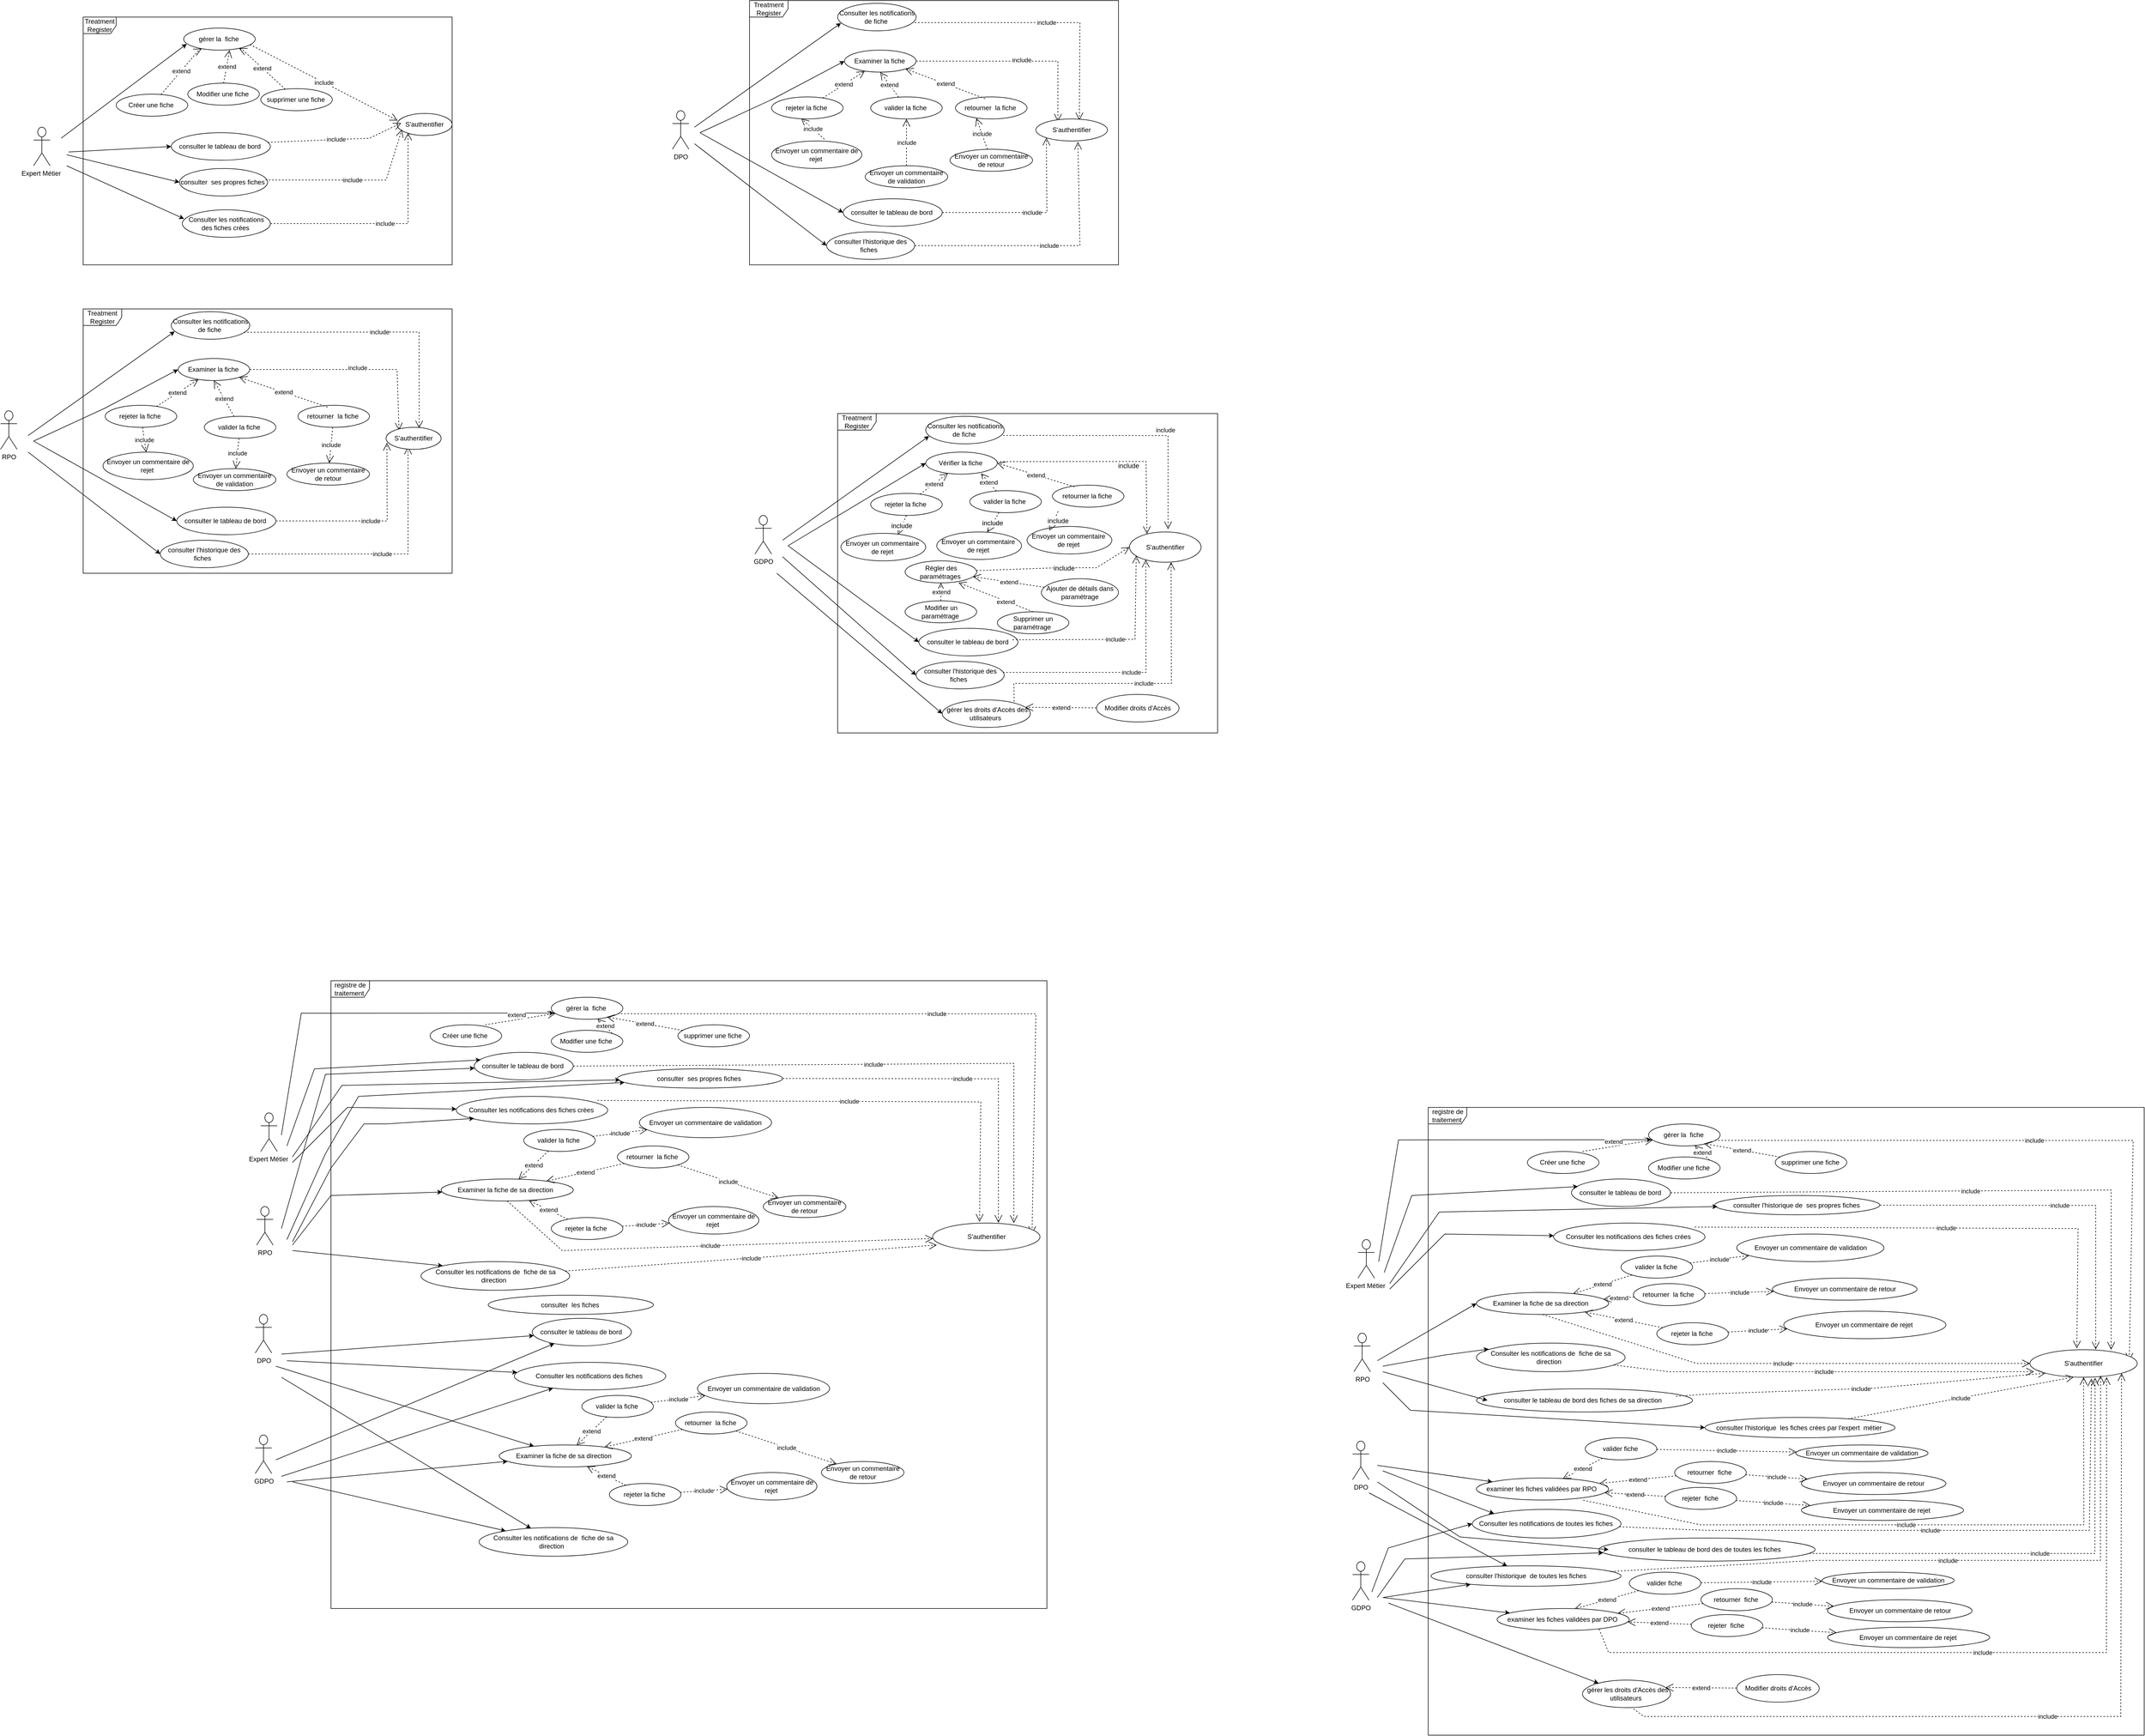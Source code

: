 <mxfile version="24.1.0" type="github">
  <diagram name="Page-1" id="u3t_uSrbroYxwzemvKYN">
    <mxGraphModel dx="1574" dy="794" grid="1" gridSize="10" guides="1" tooltips="1" connect="1" arrows="1" fold="1" page="1" pageScale="1" pageWidth="2339" pageHeight="3300" math="0" shadow="0">
      <root>
        <mxCell id="0" />
        <mxCell id="1" parent="0" />
        <mxCell id="40ASOsNGRdnmcbBvCG5u-1" value="Expert Métier&amp;nbsp;" style="shape=umlActor;verticalLabelPosition=bottom;verticalAlign=top;html=1;" parent="1" vertex="1">
          <mxGeometry x="100" y="270" width="30" height="70" as="geometry" />
        </mxCell>
        <mxCell id="40ASOsNGRdnmcbBvCG5u-2" value="Treatment&lt;br&gt;Register" style="shape=umlFrame;whiteSpace=wrap;html=1;pointerEvents=0;" parent="1" vertex="1">
          <mxGeometry x="190" y="70" width="670" height="450" as="geometry" />
        </mxCell>
        <mxCell id="40ASOsNGRdnmcbBvCG5u-3" value="S&#39;authentifier" style="ellipse;whiteSpace=wrap;html=1;" parent="1" vertex="1">
          <mxGeometry x="760" y="245" width="100" height="40" as="geometry" />
        </mxCell>
        <mxCell id="40ASOsNGRdnmcbBvCG5u-4" value="gérer la&amp;nbsp; fiche&amp;nbsp;" style="ellipse;whiteSpace=wrap;html=1;" parent="1" vertex="1">
          <mxGeometry x="372.5" y="90" width="130" height="40" as="geometry" />
        </mxCell>
        <mxCell id="40ASOsNGRdnmcbBvCG5u-5" value="include" style="endArrow=open;endSize=12;dashed=1;html=1;rounded=0;exitX=0.926;exitY=0.747;exitDx=0;exitDy=0;exitPerimeter=0;entryX=0.011;entryY=0.321;entryDx=0;entryDy=0;entryPerimeter=0;" parent="1" source="40ASOsNGRdnmcbBvCG5u-4" target="40ASOsNGRdnmcbBvCG5u-3" edge="1">
          <mxGeometry width="160" relative="1" as="geometry">
            <mxPoint x="502.5" y="139.41" as="sourcePoint" />
            <mxPoint x="740" y="240" as="targetPoint" />
          </mxGeometry>
        </mxCell>
        <mxCell id="40ASOsNGRdnmcbBvCG5u-6" value="consulter le tableau de bord&amp;nbsp;" style="ellipse;whiteSpace=wrap;html=1;" parent="1" vertex="1">
          <mxGeometry x="350" y="280" width="180" height="50" as="geometry" />
        </mxCell>
        <mxCell id="40ASOsNGRdnmcbBvCG5u-7" value="include" style="endArrow=open;endSize=12;dashed=1;html=1;rounded=0;exitX=1;exitY=0.5;exitDx=0;exitDy=0;" parent="1" edge="1">
          <mxGeometry width="160" relative="1" as="geometry">
            <mxPoint x="525" y="297.5" as="sourcePoint" />
            <mxPoint x="767.47" y="262.5" as="targetPoint" />
            <Array as="points">
              <mxPoint x="710" y="290" />
            </Array>
          </mxGeometry>
        </mxCell>
        <mxCell id="40ASOsNGRdnmcbBvCG5u-8" value="consulter&amp;nbsp; ses propres fiches&amp;nbsp;" style="ellipse;whiteSpace=wrap;html=1;" parent="1" vertex="1">
          <mxGeometry x="365" y="345" width="160" height="50" as="geometry" />
        </mxCell>
        <mxCell id="40ASOsNGRdnmcbBvCG5u-9" value="include" style="endArrow=open;endSize=12;dashed=1;html=1;rounded=0;exitX=1;exitY=0.5;exitDx=0;exitDy=0;" parent="1" edge="1">
          <mxGeometry width="160" relative="1" as="geometry">
            <mxPoint x="521.15" y="365.84" as="sourcePoint" />
            <mxPoint x="768.853" y="274.16" as="targetPoint" />
            <Array as="points">
              <mxPoint x="740" y="366" />
            </Array>
          </mxGeometry>
        </mxCell>
        <mxCell id="40ASOsNGRdnmcbBvCG5u-11" value="Modifier une fiche&amp;nbsp;" style="ellipse;whiteSpace=wrap;html=1;" parent="1" vertex="1">
          <mxGeometry x="380" y="190" width="130" height="40" as="geometry" />
        </mxCell>
        <mxCell id="40ASOsNGRdnmcbBvCG5u-12" value="Créer une fiche&amp;nbsp;" style="ellipse;whiteSpace=wrap;html=1;" parent="1" vertex="1">
          <mxGeometry x="250" y="210" width="130" height="40" as="geometry" />
        </mxCell>
        <mxCell id="40ASOsNGRdnmcbBvCG5u-14" value="" style="edgeStyle=none;orthogonalLoop=1;jettySize=auto;html=1;rounded=0;entryX=0.043;entryY=0.718;entryDx=0;entryDy=0;entryPerimeter=0;" parent="1" target="40ASOsNGRdnmcbBvCG5u-4" edge="1">
          <mxGeometry width="80" relative="1" as="geometry">
            <mxPoint x="150" y="290" as="sourcePoint" />
            <mxPoint x="230" y="300" as="targetPoint" />
            <Array as="points" />
          </mxGeometry>
        </mxCell>
        <mxCell id="40ASOsNGRdnmcbBvCG5u-15" value="" style="edgeStyle=none;orthogonalLoop=1;jettySize=auto;html=1;rounded=0;entryX=0;entryY=0.5;entryDx=0;entryDy=0;" parent="1" target="40ASOsNGRdnmcbBvCG5u-6" edge="1">
          <mxGeometry width="80" relative="1" as="geometry">
            <mxPoint x="163.43" y="315" as="sourcePoint" />
            <mxPoint x="342.504" y="354.61" as="targetPoint" />
            <Array as="points" />
          </mxGeometry>
        </mxCell>
        <mxCell id="40ASOsNGRdnmcbBvCG5u-16" value="" style="edgeStyle=none;orthogonalLoop=1;jettySize=auto;html=1;rounded=0;entryX=0;entryY=0.5;entryDx=0;entryDy=0;" parent="1" target="40ASOsNGRdnmcbBvCG5u-8" edge="1">
          <mxGeometry width="80" relative="1" as="geometry">
            <mxPoint x="160" y="320" as="sourcePoint" />
            <mxPoint x="388" y="159" as="targetPoint" />
            <Array as="points" />
          </mxGeometry>
        </mxCell>
        <mxCell id="40ASOsNGRdnmcbBvCG5u-18" value="Consulter les notifications des fiches crées&amp;nbsp;" style="ellipse;whiteSpace=wrap;html=1;" parent="1" vertex="1">
          <mxGeometry x="370" y="420" width="160" height="50" as="geometry" />
        </mxCell>
        <mxCell id="40ASOsNGRdnmcbBvCG5u-19" value="" style="edgeStyle=none;orthogonalLoop=1;jettySize=auto;html=1;rounded=0;entryX=0.02;entryY=0.327;entryDx=0;entryDy=0;entryPerimeter=0;" parent="1" target="40ASOsNGRdnmcbBvCG5u-18" edge="1">
          <mxGeometry width="80" relative="1" as="geometry">
            <mxPoint x="160" y="340" as="sourcePoint" />
            <mxPoint x="363" y="425" as="targetPoint" />
            <Array as="points" />
          </mxGeometry>
        </mxCell>
        <mxCell id="40ASOsNGRdnmcbBvCG5u-20" value="include" style="endArrow=open;endSize=12;dashed=1;html=1;rounded=0;exitX=1;exitY=0.5;exitDx=0;exitDy=0;" parent="1" source="40ASOsNGRdnmcbBvCG5u-18" edge="1">
          <mxGeometry width="160" relative="1" as="geometry">
            <mxPoint x="516" y="416" as="sourcePoint" />
            <mxPoint x="780" y="280" as="targetPoint" />
            <Array as="points">
              <mxPoint x="780" y="445" />
            </Array>
          </mxGeometry>
        </mxCell>
        <mxCell id="40ASOsNGRdnmcbBvCG5u-21" value="RPO" style="shape=umlActor;verticalLabelPosition=bottom;verticalAlign=top;html=1;" parent="1" vertex="1">
          <mxGeometry x="40" y="785" width="30" height="70" as="geometry" />
        </mxCell>
        <mxCell id="40ASOsNGRdnmcbBvCG5u-22" value="Treatment&lt;br&gt;Register" style="shape=umlFrame;whiteSpace=wrap;html=1;pointerEvents=0;width=70;height=30;" parent="1" vertex="1">
          <mxGeometry x="190" y="600" width="670" height="480" as="geometry" />
        </mxCell>
        <mxCell id="40ASOsNGRdnmcbBvCG5u-23" value="Consulter les notifications de fiche&amp;nbsp;" style="ellipse;whiteSpace=wrap;html=1;" parent="1" vertex="1">
          <mxGeometry x="350" y="605" width="142.5" height="50" as="geometry" />
        </mxCell>
        <mxCell id="40ASOsNGRdnmcbBvCG5u-24" value="include" style="endArrow=open;endSize=12;dashed=1;html=1;rounded=0;exitX=0.926;exitY=0.747;exitDx=0;exitDy=0;exitPerimeter=0;entryX=0.602;entryY=0.048;entryDx=0;entryDy=0;entryPerimeter=0;" parent="1" source="40ASOsNGRdnmcbBvCG5u-23" target="40ASOsNGRdnmcbBvCG5u-35" edge="1">
          <mxGeometry width="160" relative="1" as="geometry">
            <mxPoint x="502.5" y="669.41" as="sourcePoint" />
            <mxPoint x="740" y="770" as="targetPoint" />
            <Array as="points">
              <mxPoint x="800" y="642" />
              <mxPoint x="800" y="730" />
            </Array>
          </mxGeometry>
        </mxCell>
        <mxCell id="40ASOsNGRdnmcbBvCG5u-25" value="consulter le tableau de bord&amp;nbsp;" style="ellipse;whiteSpace=wrap;html=1;" parent="1" vertex="1">
          <mxGeometry x="360" y="960" width="180" height="50" as="geometry" />
        </mxCell>
        <mxCell id="40ASOsNGRdnmcbBvCG5u-26" value="include" style="endArrow=open;endSize=12;dashed=1;html=1;rounded=0;entryX=0.016;entryY=0.703;entryDx=0;entryDy=0;entryPerimeter=0;" parent="1" source="40ASOsNGRdnmcbBvCG5u-25" target="40ASOsNGRdnmcbBvCG5u-35" edge="1">
          <mxGeometry width="160" relative="1" as="geometry">
            <mxPoint x="483" y="710" as="sourcePoint" />
            <mxPoint x="750" y="790" as="targetPoint" />
            <Array as="points">
              <mxPoint x="742" y="985" />
            </Array>
          </mxGeometry>
        </mxCell>
        <mxCell id="40ASOsNGRdnmcbBvCG5u-27" value="consulter l&#39;historique des fiches&amp;nbsp;&amp;nbsp;" style="ellipse;whiteSpace=wrap;html=1;" parent="1" vertex="1">
          <mxGeometry x="330" y="1020" width="160" height="50" as="geometry" />
        </mxCell>
        <mxCell id="40ASOsNGRdnmcbBvCG5u-28" value="include" style="endArrow=open;endSize=12;dashed=1;html=1;rounded=0;exitX=1;exitY=0.5;exitDx=0;exitDy=0;" parent="1" source="40ASOsNGRdnmcbBvCG5u-27" edge="1">
          <mxGeometry width="160" relative="1" as="geometry">
            <mxPoint x="506" y="763" as="sourcePoint" />
            <mxPoint x="780" y="850" as="targetPoint" />
            <Array as="points">
              <mxPoint x="780" y="1045" />
            </Array>
          </mxGeometry>
        </mxCell>
        <mxCell id="40ASOsNGRdnmcbBvCG5u-29" value="Examiner la fiche&amp;nbsp;" style="ellipse;whiteSpace=wrap;html=1;" parent="1" vertex="1">
          <mxGeometry x="362.5" y="690" width="130" height="40" as="geometry" />
        </mxCell>
        <mxCell id="40ASOsNGRdnmcbBvCG5u-30" value="rejeter la fiche&amp;nbsp;" style="ellipse;whiteSpace=wrap;html=1;" parent="1" vertex="1">
          <mxGeometry x="230" y="775" width="130" height="40" as="geometry" />
        </mxCell>
        <mxCell id="40ASOsNGRdnmcbBvCG5u-31" value="" style="edgeStyle=none;orthogonalLoop=1;jettySize=auto;html=1;rounded=0;entryX=0.043;entryY=0.718;entryDx=0;entryDy=0;entryPerimeter=0;" parent="1" target="40ASOsNGRdnmcbBvCG5u-23" edge="1">
          <mxGeometry width="80" relative="1" as="geometry">
            <mxPoint x="90" y="830" as="sourcePoint" />
            <mxPoint x="230" y="830" as="targetPoint" />
            <Array as="points" />
          </mxGeometry>
        </mxCell>
        <mxCell id="40ASOsNGRdnmcbBvCG5u-32" value="" style="edgeStyle=none;orthogonalLoop=1;jettySize=auto;html=1;rounded=0;entryX=0;entryY=0.5;entryDx=0;entryDy=0;" parent="1" edge="1">
          <mxGeometry width="80" relative="1" as="geometry">
            <mxPoint x="90" y="860" as="sourcePoint" />
            <mxPoint x="330" y="1045" as="targetPoint" />
            <Array as="points" />
          </mxGeometry>
        </mxCell>
        <mxCell id="40ASOsNGRdnmcbBvCG5u-33" value="" style="edgeStyle=none;orthogonalLoop=1;jettySize=auto;html=1;rounded=0;entryX=0;entryY=0.5;entryDx=0;entryDy=0;" parent="1" target="40ASOsNGRdnmcbBvCG5u-29" edge="1">
          <mxGeometry width="80" relative="1" as="geometry">
            <mxPoint x="100" y="840" as="sourcePoint" />
            <mxPoint x="336" y="639" as="targetPoint" />
            <Array as="points">
              <mxPoint x="230" y="780" />
            </Array>
          </mxGeometry>
        </mxCell>
        <mxCell id="40ASOsNGRdnmcbBvCG5u-34" value="" style="endArrow=open;endSize=12;dashed=1;html=1;rounded=0;exitX=1;exitY=0.5;exitDx=0;exitDy=0;entryX=0.236;entryY=0.146;entryDx=0;entryDy=0;entryPerimeter=0;" parent="1" source="40ASOsNGRdnmcbBvCG5u-29" target="40ASOsNGRdnmcbBvCG5u-35" edge="1">
          <mxGeometry width="160" relative="1" as="geometry">
            <mxPoint x="483" y="700" as="sourcePoint" />
            <mxPoint x="761" y="783" as="targetPoint" />
            <Array as="points">
              <mxPoint x="760" y="710" />
            </Array>
          </mxGeometry>
        </mxCell>
        <mxCell id="DhuP36awv-pp6fuggYkI-19" value="include" style="edgeLabel;html=1;align=center;verticalAlign=middle;resizable=0;points=[];" parent="40ASOsNGRdnmcbBvCG5u-34" vertex="1" connectable="0">
          <mxGeometry x="0.031" y="3" relative="1" as="geometry">
            <mxPoint as="offset" />
          </mxGeometry>
        </mxCell>
        <mxCell id="40ASOsNGRdnmcbBvCG5u-35" value="S&#39;authentifier" style="ellipse;whiteSpace=wrap;html=1;" parent="1" vertex="1">
          <mxGeometry x="740" y="815" width="100" height="40" as="geometry" />
        </mxCell>
        <mxCell id="40ASOsNGRdnmcbBvCG5u-36" value="valider la fiche&amp;nbsp;" style="ellipse;whiteSpace=wrap;html=1;" parent="1" vertex="1">
          <mxGeometry x="410" y="795" width="130" height="40" as="geometry" />
        </mxCell>
        <mxCell id="40ASOsNGRdnmcbBvCG5u-37" value="extend" style="endArrow=open;endSize=12;dashed=1;html=1;rounded=0;" parent="1" source="40ASOsNGRdnmcbBvCG5u-30" target="40ASOsNGRdnmcbBvCG5u-29" edge="1">
          <mxGeometry width="160" relative="1" as="geometry">
            <mxPoint x="370" y="750" as="sourcePoint" />
            <mxPoint x="530" y="750" as="targetPoint" />
          </mxGeometry>
        </mxCell>
        <mxCell id="40ASOsNGRdnmcbBvCG5u-38" value="extend" style="endArrow=open;endSize=12;dashed=1;html=1;rounded=0;entryX=0.5;entryY=1;entryDx=0;entryDy=0;" parent="1" source="40ASOsNGRdnmcbBvCG5u-36" target="40ASOsNGRdnmcbBvCG5u-29" edge="1">
          <mxGeometry width="160" relative="1" as="geometry">
            <mxPoint x="382" y="771" as="sourcePoint" />
            <mxPoint x="413" y="729" as="targetPoint" />
          </mxGeometry>
        </mxCell>
        <mxCell id="40ASOsNGRdnmcbBvCG5u-39" value="supprimer une fiche&amp;nbsp;" style="ellipse;whiteSpace=wrap;html=1;" parent="1" vertex="1">
          <mxGeometry x="512.5" y="200" width="130" height="40" as="geometry" />
        </mxCell>
        <mxCell id="40ASOsNGRdnmcbBvCG5u-40" value="extend" style="endArrow=open;endSize=12;dashed=1;html=1;rounded=0;" parent="1" source="40ASOsNGRdnmcbBvCG5u-12" target="40ASOsNGRdnmcbBvCG5u-4" edge="1">
          <mxGeometry width="160" relative="1" as="geometry">
            <mxPoint x="510" y="310" as="sourcePoint" />
            <mxPoint x="670" y="310" as="targetPoint" />
            <Array as="points">
              <mxPoint x="400" y="130" />
            </Array>
          </mxGeometry>
        </mxCell>
        <mxCell id="40ASOsNGRdnmcbBvCG5u-41" value="extend" style="endArrow=open;endSize=12;dashed=1;html=1;rounded=0;entryX=0.64;entryY=0.997;entryDx=0;entryDy=0;entryPerimeter=0;exitX=0.5;exitY=0;exitDx=0;exitDy=0;" parent="1" source="40ASOsNGRdnmcbBvCG5u-11" target="40ASOsNGRdnmcbBvCG5u-4" edge="1">
          <mxGeometry width="160" relative="1" as="geometry">
            <mxPoint x="452.37" y="180" as="sourcePoint" />
            <mxPoint x="437.62" y="130" as="targetPoint" />
            <Array as="points">
              <mxPoint x="452.37" y="150" />
            </Array>
          </mxGeometry>
        </mxCell>
        <mxCell id="40ASOsNGRdnmcbBvCG5u-42" value="extend" style="endArrow=open;endSize=12;dashed=1;html=1;rounded=0;" parent="1" source="40ASOsNGRdnmcbBvCG5u-39" target="40ASOsNGRdnmcbBvCG5u-4" edge="1">
          <mxGeometry x="0.004" width="160" relative="1" as="geometry">
            <mxPoint x="341" y="221" as="sourcePoint" />
            <mxPoint x="416" y="137" as="targetPoint" />
            <Array as="points">
              <mxPoint x="480" y="130" />
            </Array>
            <mxPoint as="offset" />
          </mxGeometry>
        </mxCell>
        <mxCell id="40ASOsNGRdnmcbBvCG5u-43" value="Envoyer un commentaire de validation" style="ellipse;whiteSpace=wrap;html=1;" parent="1" vertex="1">
          <mxGeometry x="390" y="890" width="150" height="40" as="geometry" />
        </mxCell>
        <mxCell id="40ASOsNGRdnmcbBvCG5u-45" value="Envoyer un commentaire de rejet&amp;nbsp;" style="ellipse;whiteSpace=wrap;html=1;" parent="1" vertex="1">
          <mxGeometry x="226" y="860" width="164" height="50" as="geometry" />
        </mxCell>
        <mxCell id="40ASOsNGRdnmcbBvCG5u-47" value="" style="edgeStyle=none;orthogonalLoop=1;jettySize=auto;html=1;rounded=0;entryX=0;entryY=0.5;entryDx=0;entryDy=0;" parent="1" target="40ASOsNGRdnmcbBvCG5u-25" edge="1">
          <mxGeometry width="80" relative="1" as="geometry">
            <mxPoint x="100" y="840" as="sourcePoint" />
            <mxPoint x="340" y="1025" as="targetPoint" />
            <Array as="points" />
          </mxGeometry>
        </mxCell>
        <mxCell id="40ASOsNGRdnmcbBvCG5u-73" value="GDPO" style="shape=umlActor;verticalLabelPosition=bottom;verticalAlign=top;html=1;" parent="1" vertex="1">
          <mxGeometry x="1410" y="975" width="30" height="70" as="geometry" />
        </mxCell>
        <mxCell id="40ASOsNGRdnmcbBvCG5u-74" value="Treatment&lt;br&gt;Register" style="shape=umlFrame;whiteSpace=wrap;html=1;pointerEvents=0;width=70;height=30;" parent="1" vertex="1">
          <mxGeometry x="1560" y="790" width="690" height="580" as="geometry" />
        </mxCell>
        <mxCell id="40ASOsNGRdnmcbBvCG5u-75" value="Consulter les notifications de fiche&amp;nbsp;" style="ellipse;whiteSpace=wrap;html=1;" parent="1" vertex="1">
          <mxGeometry x="1720" y="795" width="142.5" height="50" as="geometry" />
        </mxCell>
        <mxCell id="40ASOsNGRdnmcbBvCG5u-76" value="include" style="endArrow=open;endSize=12;dashed=1;html=1;rounded=0;exitX=0.926;exitY=0.747;exitDx=0;exitDy=0;exitPerimeter=0;" parent="1" edge="1">
          <mxGeometry x="0.255" y="10" width="160" relative="1" as="geometry">
            <mxPoint x="1860.265" y="829.69" as="sourcePoint" />
            <mxPoint x="2160" y="1000" as="targetPoint" />
            <Array as="points">
              <mxPoint x="2160" y="830" />
            </Array>
            <mxPoint as="offset" />
          </mxGeometry>
        </mxCell>
        <mxCell id="40ASOsNGRdnmcbBvCG5u-77" value="consulter le tableau de bord&amp;nbsp;" style="ellipse;whiteSpace=wrap;html=1;" parent="1" vertex="1">
          <mxGeometry x="1707.5" y="1180" width="180" height="50" as="geometry" />
        </mxCell>
        <mxCell id="40ASOsNGRdnmcbBvCG5u-78" value="include" style="endArrow=open;endSize=12;dashed=1;html=1;rounded=0;entryX=0.094;entryY=0.784;entryDx=0;entryDy=0;entryPerimeter=0;" parent="1" target="40ASOsNGRdnmcbBvCG5u-87" edge="1">
          <mxGeometry width="160" relative="1" as="geometry">
            <mxPoint x="1877.501" y="1200.82" as="sourcePoint" />
            <mxPoint x="2120.62" y="1059.995" as="targetPoint" />
            <Array as="points">
              <mxPoint x="2100" y="1200" />
            </Array>
          </mxGeometry>
        </mxCell>
        <mxCell id="40ASOsNGRdnmcbBvCG5u-79" value="consulter l&#39;historique des fiches&amp;nbsp;&amp;nbsp;" style="ellipse;whiteSpace=wrap;html=1;" parent="1" vertex="1">
          <mxGeometry x="1702.5" y="1240" width="160" height="50" as="geometry" />
        </mxCell>
        <mxCell id="40ASOsNGRdnmcbBvCG5u-80" value="include" style="endArrow=open;endSize=12;dashed=1;html=1;rounded=0;entryX=0.227;entryY=0.917;entryDx=0;entryDy=0;entryPerimeter=0;" parent="1" target="40ASOsNGRdnmcbBvCG5u-87" edge="1">
          <mxGeometry width="160" relative="1" as="geometry">
            <mxPoint x="1860" y="1260" as="sourcePoint" />
            <mxPoint x="2108.771" y="1060.002" as="targetPoint" />
            <Array as="points">
              <mxPoint x="2120" y="1260" />
            </Array>
          </mxGeometry>
        </mxCell>
        <mxCell id="40ASOsNGRdnmcbBvCG5u-81" value="Vérifier la fiche&amp;nbsp;" style="ellipse;whiteSpace=wrap;html=1;" parent="1" vertex="1">
          <mxGeometry x="1720" y="860" width="130" height="40" as="geometry" />
        </mxCell>
        <mxCell id="40ASOsNGRdnmcbBvCG5u-82" value="rejeter la fiche&amp;nbsp;" style="ellipse;whiteSpace=wrap;html=1;" parent="1" vertex="1">
          <mxGeometry x="1620" y="935" width="130" height="40" as="geometry" />
        </mxCell>
        <mxCell id="40ASOsNGRdnmcbBvCG5u-83" value="" style="edgeStyle=none;orthogonalLoop=1;jettySize=auto;html=1;rounded=0;entryX=0.043;entryY=0.718;entryDx=0;entryDy=0;entryPerimeter=0;" parent="1" target="40ASOsNGRdnmcbBvCG5u-75" edge="1">
          <mxGeometry width="80" relative="1" as="geometry">
            <mxPoint x="1460" y="1020" as="sourcePoint" />
            <mxPoint x="1600" y="1020" as="targetPoint" />
            <Array as="points" />
          </mxGeometry>
        </mxCell>
        <mxCell id="40ASOsNGRdnmcbBvCG5u-84" value="" style="edgeStyle=none;orthogonalLoop=1;jettySize=auto;html=1;rounded=0;entryX=0;entryY=0.5;entryDx=0;entryDy=0;" parent="1" target="40ASOsNGRdnmcbBvCG5u-79" edge="1">
          <mxGeometry width="80" relative="1" as="geometry">
            <mxPoint x="1460" y="1050" as="sourcePoint" />
            <mxPoint x="1700" y="1235" as="targetPoint" />
            <Array as="points" />
          </mxGeometry>
        </mxCell>
        <mxCell id="40ASOsNGRdnmcbBvCG5u-85" value="" style="edgeStyle=none;orthogonalLoop=1;jettySize=auto;html=1;rounded=0;entryX=0;entryY=0.5;entryDx=0;entryDy=0;" parent="1" target="40ASOsNGRdnmcbBvCG5u-81" edge="1">
          <mxGeometry width="80" relative="1" as="geometry">
            <mxPoint x="1470" y="1030" as="sourcePoint" />
            <mxPoint x="1706" y="829" as="targetPoint" />
            <Array as="points" />
          </mxGeometry>
        </mxCell>
        <mxCell id="40ASOsNGRdnmcbBvCG5u-86" value="" style="endArrow=open;endSize=12;dashed=1;html=1;rounded=0;exitX=1;exitY=0.5;exitDx=0;exitDy=0;entryX=0.244;entryY=0.069;entryDx=0;entryDy=0;entryPerimeter=0;" parent="1" target="40ASOsNGRdnmcbBvCG5u-87" edge="1">
          <mxGeometry width="160" relative="1" as="geometry">
            <mxPoint x="1848.57" y="877.34" as="sourcePoint" />
            <mxPoint x="2090" y="1019.995" as="targetPoint" />
            <Array as="points">
              <mxPoint x="2120" y="877" />
            </Array>
          </mxGeometry>
        </mxCell>
        <mxCell id="40ASOsNGRdnmcbBvCG5u-87" value="S&#39;authentifier" style="ellipse;whiteSpace=wrap;html=1;" parent="1" vertex="1">
          <mxGeometry x="2090" y="1005" width="130" height="55" as="geometry" />
        </mxCell>
        <mxCell id="40ASOsNGRdnmcbBvCG5u-88" value="valider la fiche&amp;nbsp;" style="ellipse;whiteSpace=wrap;html=1;" parent="1" vertex="1">
          <mxGeometry x="1800" y="930" width="130" height="40" as="geometry" />
        </mxCell>
        <mxCell id="40ASOsNGRdnmcbBvCG5u-89" value="extend" style="endArrow=open;endSize=12;dashed=1;html=1;rounded=0;" parent="1" source="40ASOsNGRdnmcbBvCG5u-82" target="40ASOsNGRdnmcbBvCG5u-81" edge="1">
          <mxGeometry width="160" relative="1" as="geometry">
            <mxPoint x="1740" y="940" as="sourcePoint" />
            <mxPoint x="1900" y="940" as="targetPoint" />
          </mxGeometry>
        </mxCell>
        <mxCell id="40ASOsNGRdnmcbBvCG5u-90" value="extend" style="endArrow=open;endSize=12;dashed=1;html=1;rounded=0;entryX=0.772;entryY=0.968;entryDx=0;entryDy=0;entryPerimeter=0;" parent="1" source="40ASOsNGRdnmcbBvCG5u-88" target="40ASOsNGRdnmcbBvCG5u-81" edge="1">
          <mxGeometry width="160" relative="1" as="geometry">
            <mxPoint x="1752" y="961" as="sourcePoint" />
            <mxPoint x="1783" y="919" as="targetPoint" />
          </mxGeometry>
        </mxCell>
        <mxCell id="40ASOsNGRdnmcbBvCG5u-91" value="Régler des paramétrages&amp;nbsp;" style="ellipse;whiteSpace=wrap;html=1;" parent="1" vertex="1">
          <mxGeometry x="1682.5" y="1057.5" width="130" height="40" as="geometry" />
        </mxCell>
        <mxCell id="40ASOsNGRdnmcbBvCG5u-93" value="Envoyer un commentaire&amp;nbsp;&lt;div&gt;de rejet&amp;nbsp;&lt;/div&gt;" style="ellipse;whiteSpace=wrap;html=1;" parent="1" vertex="1">
          <mxGeometry x="1566" y="1007.5" width="154" height="50" as="geometry" />
        </mxCell>
        <mxCell id="40ASOsNGRdnmcbBvCG5u-95" value="" style="edgeStyle=none;orthogonalLoop=1;jettySize=auto;html=1;rounded=0;entryX=0;entryY=0.5;entryDx=0;entryDy=0;" parent="1" target="40ASOsNGRdnmcbBvCG5u-77" edge="1">
          <mxGeometry width="80" relative="1" as="geometry">
            <mxPoint x="1470" y="1030" as="sourcePoint" />
            <mxPoint x="1710" y="1215" as="targetPoint" />
            <Array as="points" />
          </mxGeometry>
        </mxCell>
        <mxCell id="40ASOsNGRdnmcbBvCG5u-96" value="Ajouter de détails dans paramétrage" style="ellipse;whiteSpace=wrap;html=1;" parent="1" vertex="1">
          <mxGeometry x="1930" y="1090" width="140" height="50" as="geometry" />
        </mxCell>
        <mxCell id="40ASOsNGRdnmcbBvCG5u-97" value="Supprimer un paramétrage&amp;nbsp;" style="ellipse;whiteSpace=wrap;html=1;" parent="1" vertex="1">
          <mxGeometry x="1850" y="1150" width="130" height="40" as="geometry" />
        </mxCell>
        <mxCell id="40ASOsNGRdnmcbBvCG5u-98" value="Modifier un paramétrage&amp;nbsp;" style="ellipse;whiteSpace=wrap;html=1;" parent="1" vertex="1">
          <mxGeometry x="1682.5" y="1130" width="130" height="40" as="geometry" />
        </mxCell>
        <mxCell id="40ASOsNGRdnmcbBvCG5u-99" value="extend" style="endArrow=open;endSize=12;dashed=1;html=1;rounded=0;" parent="1" source="40ASOsNGRdnmcbBvCG5u-96" target="40ASOsNGRdnmcbBvCG5u-91" edge="1">
          <mxGeometry width="160" relative="1" as="geometry">
            <mxPoint x="1924" y="1090" as="sourcePoint" />
            <mxPoint x="1890" y="1029" as="targetPoint" />
          </mxGeometry>
        </mxCell>
        <mxCell id="40ASOsNGRdnmcbBvCG5u-100" value="extend" style="endArrow=open;endSize=12;dashed=1;html=1;rounded=0;entryX=0.746;entryY=0.99;entryDx=0;entryDy=0;entryPerimeter=0;exitX=0.5;exitY=0;exitDx=0;exitDy=0;" parent="1" source="40ASOsNGRdnmcbBvCG5u-97" target="40ASOsNGRdnmcbBvCG5u-91" edge="1">
          <mxGeometry x="-0.269" y="2" width="160" relative="1" as="geometry">
            <mxPoint x="1850" y="1095.5" as="sourcePoint" />
            <mxPoint x="1816" y="1034.5" as="targetPoint" />
            <mxPoint y="-1" as="offset" />
          </mxGeometry>
        </mxCell>
        <mxCell id="40ASOsNGRdnmcbBvCG5u-101" value="extend" style="endArrow=open;endSize=12;dashed=1;html=1;rounded=0;" parent="1" source="40ASOsNGRdnmcbBvCG5u-98" target="40ASOsNGRdnmcbBvCG5u-91" edge="1">
          <mxGeometry width="160" relative="1" as="geometry">
            <mxPoint x="1755" y="1101" as="sourcePoint" />
            <mxPoint x="1716" y="1045" as="targetPoint" />
          </mxGeometry>
        </mxCell>
        <mxCell id="40ASOsNGRdnmcbBvCG5u-102" value="&amp;nbsp;gérer les droits d&#39;Accès des utilisateurs&amp;nbsp;" style="ellipse;whiteSpace=wrap;html=1;" parent="1" vertex="1">
          <mxGeometry x="1750" y="1310" width="160" height="50" as="geometry" />
        </mxCell>
        <mxCell id="40ASOsNGRdnmcbBvCG5u-103" value="" style="edgeStyle=none;orthogonalLoop=1;jettySize=auto;html=1;rounded=0;entryX=0;entryY=0.5;entryDx=0;entryDy=0;" parent="1" target="40ASOsNGRdnmcbBvCG5u-102" edge="1">
          <mxGeometry width="80" relative="1" as="geometry">
            <mxPoint x="1449.5" y="1080" as="sourcePoint" />
            <mxPoint x="1707.5" y="1305" as="targetPoint" />
            <Array as="points" />
          </mxGeometry>
        </mxCell>
        <mxCell id="40ASOsNGRdnmcbBvCG5u-104" value="include" style="endArrow=open;endSize=12;dashed=1;html=1;rounded=0;entryX=0.5;entryY=1;entryDx=0;entryDy=0;exitX=0.816;exitY=0.065;exitDx=0;exitDy=0;exitPerimeter=0;" parent="1" source="40ASOsNGRdnmcbBvCG5u-102" edge="1">
          <mxGeometry width="160" relative="1" as="geometry">
            <mxPoint x="1877.5" y="1314" as="sourcePoint" />
            <mxPoint x="2165.54" y="1060" as="targetPoint" />
            <Array as="points">
              <mxPoint x="1880" y="1280" />
              <mxPoint x="2166" y="1280" />
            </Array>
          </mxGeometry>
        </mxCell>
        <mxCell id="40ASOsNGRdnmcbBvCG5u-105" value="Modifier droits d&#39;Accès" style="ellipse;whiteSpace=wrap;html=1;" parent="1" vertex="1">
          <mxGeometry x="2030" y="1300" width="150" height="50" as="geometry" />
        </mxCell>
        <mxCell id="40ASOsNGRdnmcbBvCG5u-106" value="extend" style="endArrow=open;endSize=12;dashed=1;html=1;rounded=0;entryX=0.944;entryY=0.268;entryDx=0;entryDy=0;entryPerimeter=0;" parent="1" source="40ASOsNGRdnmcbBvCG5u-105" target="40ASOsNGRdnmcbBvCG5u-102" edge="1">
          <mxGeometry width="160" relative="1" as="geometry">
            <mxPoint x="1980" y="1286.51" as="sourcePoint" />
            <mxPoint x="2015.384" y="1239.998" as="targetPoint" />
          </mxGeometry>
        </mxCell>
        <mxCell id="ZDLIwpD8ehaQojhHU93M-4" value="retourner&amp;nbsp; la fiche&amp;nbsp;" style="ellipse;whiteSpace=wrap;html=1;" parent="1" vertex="1">
          <mxGeometry x="580" y="775" width="130" height="40" as="geometry" />
        </mxCell>
        <mxCell id="ZDLIwpD8ehaQojhHU93M-5" value="extend" style="endArrow=open;endSize=12;dashed=1;html=1;rounded=0;entryX=1;entryY=1;entryDx=0;entryDy=0;exitX=0.415;exitY=0.081;exitDx=0;exitDy=0;exitPerimeter=0;" parent="1" source="ZDLIwpD8ehaQojhHU93M-4" target="40ASOsNGRdnmcbBvCG5u-29" edge="1">
          <mxGeometry width="160" relative="1" as="geometry">
            <mxPoint x="455" y="785" as="sourcePoint" />
            <mxPoint x="473" y="739" as="targetPoint" />
          </mxGeometry>
        </mxCell>
        <mxCell id="ZDLIwpD8ehaQojhHU93M-8" value="Envoyer un commentaire de retour" style="ellipse;whiteSpace=wrap;html=1;" parent="1" vertex="1">
          <mxGeometry x="560" y="880" width="150" height="40" as="geometry" />
        </mxCell>
        <mxCell id="ZDLIwpD8ehaQojhHU93M-11" value="Treatment&lt;br&gt;Register" style="shape=umlFrame;whiteSpace=wrap;html=1;pointerEvents=0;width=70;height=30;" parent="1" vertex="1">
          <mxGeometry x="1400" y="40" width="670" height="480" as="geometry" />
        </mxCell>
        <mxCell id="ZDLIwpD8ehaQojhHU93M-12" value="Consulter les notifications de fiche&amp;nbsp;" style="ellipse;whiteSpace=wrap;html=1;" parent="1" vertex="1">
          <mxGeometry x="1560" y="45" width="142.5" height="50" as="geometry" />
        </mxCell>
        <mxCell id="ZDLIwpD8ehaQojhHU93M-13" value="include" style="endArrow=open;endSize=12;dashed=1;html=1;rounded=0;entryX=0.607;entryY=0.062;entryDx=0;entryDy=0;entryPerimeter=0;" parent="1" target="ZDLIwpD8ehaQojhHU93M-24" edge="1">
          <mxGeometry width="160" relative="1" as="geometry">
            <mxPoint x="1700" y="80" as="sourcePoint" />
            <mxPoint x="1950" y="210" as="targetPoint" />
            <Array as="points">
              <mxPoint x="2000" y="80" />
            </Array>
          </mxGeometry>
        </mxCell>
        <mxCell id="ZDLIwpD8ehaQojhHU93M-14" value="consulter le tableau de bord&amp;nbsp;" style="ellipse;whiteSpace=wrap;html=1;" parent="1" vertex="1">
          <mxGeometry x="1570" y="400" width="180" height="50" as="geometry" />
        </mxCell>
        <mxCell id="ZDLIwpD8ehaQojhHU93M-15" value="include" style="endArrow=open;endSize=12;dashed=1;html=1;rounded=0;entryX=0;entryY=1;entryDx=0;entryDy=0;" parent="1" source="ZDLIwpD8ehaQojhHU93M-14" target="ZDLIwpD8ehaQojhHU93M-24" edge="1">
          <mxGeometry width="160" relative="1" as="geometry">
            <mxPoint x="1693" y="150" as="sourcePoint" />
            <mxPoint x="1960" y="230" as="targetPoint" />
            <Array as="points">
              <mxPoint x="1940" y="425" />
            </Array>
          </mxGeometry>
        </mxCell>
        <mxCell id="ZDLIwpD8ehaQojhHU93M-16" value="consulter l&#39;historique des fiches&amp;nbsp;&amp;nbsp;" style="ellipse;whiteSpace=wrap;html=1;" parent="1" vertex="1">
          <mxGeometry x="1540" y="460" width="160" height="50" as="geometry" />
        </mxCell>
        <mxCell id="ZDLIwpD8ehaQojhHU93M-17" value="include" style="endArrow=open;endSize=12;dashed=1;html=1;rounded=0;exitX=1;exitY=0.5;exitDx=0;exitDy=0;entryX=0.587;entryY=1.042;entryDx=0;entryDy=0;entryPerimeter=0;" parent="1" source="ZDLIwpD8ehaQojhHU93M-16" target="ZDLIwpD8ehaQojhHU93M-24" edge="1">
          <mxGeometry width="160" relative="1" as="geometry">
            <mxPoint x="1716" y="203" as="sourcePoint" />
            <mxPoint x="1970" y="230" as="targetPoint" />
            <Array as="points">
              <mxPoint x="2000" y="485" />
            </Array>
          </mxGeometry>
        </mxCell>
        <mxCell id="ZDLIwpD8ehaQojhHU93M-18" value="Examiner la fiche&amp;nbsp;" style="ellipse;whiteSpace=wrap;html=1;" parent="1" vertex="1">
          <mxGeometry x="1572.5" y="130" width="130" height="40" as="geometry" />
        </mxCell>
        <mxCell id="ZDLIwpD8ehaQojhHU93M-19" value="rejeter la fiche&amp;nbsp;" style="ellipse;whiteSpace=wrap;html=1;" parent="1" vertex="1">
          <mxGeometry x="1440" y="215" width="130" height="40" as="geometry" />
        </mxCell>
        <mxCell id="ZDLIwpD8ehaQojhHU93M-20" value="" style="edgeStyle=none;orthogonalLoop=1;jettySize=auto;html=1;rounded=0;entryX=0.043;entryY=0.718;entryDx=0;entryDy=0;entryPerimeter=0;" parent="1" target="ZDLIwpD8ehaQojhHU93M-12" edge="1">
          <mxGeometry width="80" relative="1" as="geometry">
            <mxPoint x="1300" y="270" as="sourcePoint" />
            <mxPoint x="1440" y="270" as="targetPoint" />
            <Array as="points" />
          </mxGeometry>
        </mxCell>
        <mxCell id="ZDLIwpD8ehaQojhHU93M-21" value="" style="edgeStyle=none;orthogonalLoop=1;jettySize=auto;html=1;rounded=0;entryX=0;entryY=0.5;entryDx=0;entryDy=0;" parent="1" edge="1">
          <mxGeometry width="80" relative="1" as="geometry">
            <mxPoint x="1300" y="300" as="sourcePoint" />
            <mxPoint x="1540" y="485" as="targetPoint" />
            <Array as="points" />
          </mxGeometry>
        </mxCell>
        <mxCell id="ZDLIwpD8ehaQojhHU93M-22" value="" style="edgeStyle=none;orthogonalLoop=1;jettySize=auto;html=1;rounded=0;entryX=0;entryY=0.5;entryDx=0;entryDy=0;" parent="1" target="ZDLIwpD8ehaQojhHU93M-18" edge="1">
          <mxGeometry width="80" relative="1" as="geometry">
            <mxPoint x="1310" y="280" as="sourcePoint" />
            <mxPoint x="1546" y="79" as="targetPoint" />
            <Array as="points">
              <mxPoint x="1440" y="220" />
            </Array>
          </mxGeometry>
        </mxCell>
        <mxCell id="ZDLIwpD8ehaQojhHU93M-23" value="" style="endArrow=open;endSize=12;dashed=1;html=1;rounded=0;exitX=1;exitY=0.5;exitDx=0;exitDy=0;" parent="1" source="ZDLIwpD8ehaQojhHU93M-18" edge="1">
          <mxGeometry width="160" relative="1" as="geometry">
            <mxPoint x="1693" y="140" as="sourcePoint" />
            <mxPoint x="1960" y="260" as="targetPoint" />
            <Array as="points">
              <mxPoint x="1960" y="150" />
            </Array>
          </mxGeometry>
        </mxCell>
        <mxCell id="DhuP36awv-pp6fuggYkI-18" value="include" style="edgeLabel;html=1;align=center;verticalAlign=middle;resizable=0;points=[];" parent="ZDLIwpD8ehaQojhHU93M-23" vertex="1" connectable="0">
          <mxGeometry x="0.034" y="2" relative="1" as="geometry">
            <mxPoint x="1" as="offset" />
          </mxGeometry>
        </mxCell>
        <mxCell id="ZDLIwpD8ehaQojhHU93M-24" value="S&#39;authentifier" style="ellipse;whiteSpace=wrap;html=1;" parent="1" vertex="1">
          <mxGeometry x="1920" y="255" width="130" height="40" as="geometry" />
        </mxCell>
        <mxCell id="ZDLIwpD8ehaQojhHU93M-25" value="valider la fiche&amp;nbsp;" style="ellipse;whiteSpace=wrap;html=1;" parent="1" vertex="1">
          <mxGeometry x="1620" y="215" width="130" height="40" as="geometry" />
        </mxCell>
        <mxCell id="ZDLIwpD8ehaQojhHU93M-26" value="extend" style="endArrow=open;endSize=12;dashed=1;html=1;rounded=0;" parent="1" source="ZDLIwpD8ehaQojhHU93M-19" target="ZDLIwpD8ehaQojhHU93M-18" edge="1">
          <mxGeometry width="160" relative="1" as="geometry">
            <mxPoint x="1580" y="190" as="sourcePoint" />
            <mxPoint x="1740" y="190" as="targetPoint" />
          </mxGeometry>
        </mxCell>
        <mxCell id="ZDLIwpD8ehaQojhHU93M-27" value="extend" style="endArrow=open;endSize=12;dashed=1;html=1;rounded=0;entryX=0.5;entryY=1;entryDx=0;entryDy=0;" parent="1" source="ZDLIwpD8ehaQojhHU93M-25" target="ZDLIwpD8ehaQojhHU93M-18" edge="1">
          <mxGeometry width="160" relative="1" as="geometry">
            <mxPoint x="1592" y="211" as="sourcePoint" />
            <mxPoint x="1623" y="169" as="targetPoint" />
          </mxGeometry>
        </mxCell>
        <mxCell id="ZDLIwpD8ehaQojhHU93M-28" value="Envoyer un commentaire de validation" style="ellipse;whiteSpace=wrap;html=1;" parent="1" vertex="1">
          <mxGeometry x="1610" y="340" width="150" height="40" as="geometry" />
        </mxCell>
        <mxCell id="ZDLIwpD8ehaQojhHU93M-29" value="include" style="endArrow=open;endSize=12;dashed=1;html=1;rounded=0;" parent="1" source="ZDLIwpD8ehaQojhHU93M-28" target="ZDLIwpD8ehaQojhHU93M-25" edge="1">
          <mxGeometry width="160" relative="1" as="geometry">
            <mxPoint x="1720" y="325" as="sourcePoint" />
            <mxPoint x="1730" y="280" as="targetPoint" />
          </mxGeometry>
        </mxCell>
        <mxCell id="ZDLIwpD8ehaQojhHU93M-30" value="Envoyer un commentaire de rejet&amp;nbsp;" style="ellipse;whiteSpace=wrap;html=1;" parent="1" vertex="1">
          <mxGeometry x="1440" y="295" width="164" height="50" as="geometry" />
        </mxCell>
        <mxCell id="ZDLIwpD8ehaQojhHU93M-31" value="include" style="endArrow=open;endSize=12;dashed=1;html=1;rounded=0;entryX=0.415;entryY=0.984;entryDx=0;entryDy=0;exitX=0.586;exitY=-0.062;exitDx=0;exitDy=0;exitPerimeter=0;entryPerimeter=0;" parent="1" source="ZDLIwpD8ehaQojhHU93M-30" target="ZDLIwpD8ehaQojhHU93M-19" edge="1">
          <mxGeometry width="160" relative="1" as="geometry">
            <mxPoint x="1747" y="330" as="sourcePoint" />
            <mxPoint x="1766" y="300" as="targetPoint" />
            <Array as="points" />
          </mxGeometry>
        </mxCell>
        <mxCell id="ZDLIwpD8ehaQojhHU93M-32" value="" style="edgeStyle=none;orthogonalLoop=1;jettySize=auto;html=1;rounded=0;entryX=0;entryY=0.5;entryDx=0;entryDy=0;" parent="1" target="ZDLIwpD8ehaQojhHU93M-14" edge="1">
          <mxGeometry width="80" relative="1" as="geometry">
            <mxPoint x="1310" y="280" as="sourcePoint" />
            <mxPoint x="1550" y="465" as="targetPoint" />
            <Array as="points" />
          </mxGeometry>
        </mxCell>
        <mxCell id="ZDLIwpD8ehaQojhHU93M-33" value="retourner&amp;nbsp; la fiche&amp;nbsp;" style="ellipse;whiteSpace=wrap;html=1;" parent="1" vertex="1">
          <mxGeometry x="1774" y="215" width="130" height="40" as="geometry" />
        </mxCell>
        <mxCell id="ZDLIwpD8ehaQojhHU93M-34" value="extend" style="endArrow=open;endSize=12;dashed=1;html=1;rounded=0;entryX=1;entryY=1;entryDx=0;entryDy=0;exitX=0.415;exitY=0.081;exitDx=0;exitDy=0;exitPerimeter=0;" parent="1" source="ZDLIwpD8ehaQojhHU93M-33" target="ZDLIwpD8ehaQojhHU93M-18" edge="1">
          <mxGeometry width="160" relative="1" as="geometry">
            <mxPoint x="1665" y="225" as="sourcePoint" />
            <mxPoint x="1683" y="179" as="targetPoint" />
          </mxGeometry>
        </mxCell>
        <mxCell id="ZDLIwpD8ehaQojhHU93M-35" value="include" style="endArrow=open;endSize=12;dashed=1;html=1;rounded=0;entryX=0.292;entryY=0.963;entryDx=0;entryDy=0;entryPerimeter=0;" parent="1" source="ZDLIwpD8ehaQojhHU93M-36" target="ZDLIwpD8ehaQojhHU93M-33" edge="1">
          <mxGeometry width="160" relative="1" as="geometry">
            <mxPoint x="1770" y="320" as="sourcePoint" />
            <mxPoint x="1770" y="265" as="targetPoint" />
          </mxGeometry>
        </mxCell>
        <mxCell id="ZDLIwpD8ehaQojhHU93M-36" value="Envoyer un commentaire de retour" style="ellipse;whiteSpace=wrap;html=1;" parent="1" vertex="1">
          <mxGeometry x="1764" y="310" width="150" height="40" as="geometry" />
        </mxCell>
        <mxCell id="ZDLIwpD8ehaQojhHU93M-37" value="DPO" style="shape=umlActor;verticalLabelPosition=bottom;verticalAlign=top;html=1;" parent="1" vertex="1">
          <mxGeometry x="1260" y="240" width="30" height="70" as="geometry" />
        </mxCell>
        <mxCell id="ZDLIwpD8ehaQojhHU93M-38" value="retourner la fiche&amp;nbsp;" style="ellipse;whiteSpace=wrap;html=1;" parent="1" vertex="1">
          <mxGeometry x="1950" y="920" width="130" height="40" as="geometry" />
        </mxCell>
        <mxCell id="ZDLIwpD8ehaQojhHU93M-39" value="extend" style="endArrow=open;endSize=12;dashed=1;html=1;rounded=0;entryX=1;entryY=0.5;entryDx=0;entryDy=0;exitX=0.308;exitY=0.072;exitDx=0;exitDy=0;exitPerimeter=0;" parent="1" source="ZDLIwpD8ehaQojhHU93M-38" target="40ASOsNGRdnmcbBvCG5u-81" edge="1">
          <mxGeometry width="160" relative="1" as="geometry">
            <mxPoint x="1899" y="950" as="sourcePoint" />
            <mxPoint x="1910" y="899" as="targetPoint" />
          </mxGeometry>
        </mxCell>
        <mxCell id="ZDLIwpD8ehaQojhHU93M-40" value="Envoyer un commentaire&amp;nbsp;&lt;div&gt;de rejet&amp;nbsp;&lt;/div&gt;" style="ellipse;whiteSpace=wrap;html=1;" parent="1" vertex="1">
          <mxGeometry x="1740" y="1005" width="154" height="50" as="geometry" />
        </mxCell>
        <mxCell id="ZDLIwpD8ehaQojhHU93M-41" value="Envoyer un commentaire&amp;nbsp;&lt;div&gt;de rejet&amp;nbsp;&lt;/div&gt;" style="ellipse;whiteSpace=wrap;html=1;" parent="1" vertex="1">
          <mxGeometry x="1904" y="995" width="154" height="50" as="geometry" />
        </mxCell>
        <mxCell id="ZDLIwpD8ehaQojhHU93M-45" value="include" style="text;html=1;align=center;verticalAlign=middle;resizable=0;points=[];autosize=1;strokeColor=none;fillColor=none;" parent="1" vertex="1">
          <mxGeometry x="2058" y="870" width="60" height="30" as="geometry" />
        </mxCell>
        <mxCell id="ZDLIwpD8ehaQojhHU93M-46" style="edgeStyle=orthogonalEdgeStyle;rounded=0;orthogonalLoop=1;jettySize=auto;html=1;exitX=0.5;exitY=1;exitDx=0;exitDy=0;" parent="1" source="40ASOsNGRdnmcbBvCG5u-91" target="40ASOsNGRdnmcbBvCG5u-91" edge="1">
          <mxGeometry relative="1" as="geometry" />
        </mxCell>
        <mxCell id="ZDLIwpD8ehaQojhHU93M-47" value="" style="endArrow=open;endSize=12;dashed=1;html=1;rounded=0;entryX=0;entryY=0.5;entryDx=0;entryDy=0;" parent="1" source="40ASOsNGRdnmcbBvCG5u-91" target="40ASOsNGRdnmcbBvCG5u-87" edge="1">
          <mxGeometry width="160" relative="1" as="geometry">
            <mxPoint x="1858.57" y="887.34" as="sourcePoint" />
            <mxPoint x="2100" y="1029.995" as="targetPoint" />
            <Array as="points">
              <mxPoint x="1960" y="1070" />
              <mxPoint x="2030" y="1070" />
            </Array>
          </mxGeometry>
        </mxCell>
        <mxCell id="ZDLIwpD8ehaQojhHU93M-48" value="&lt;span style=&quot;font-size: 12px; background-color: rgb(251, 251, 251);&quot;&gt;include&lt;/span&gt;" style="edgeLabel;html=1;align=center;verticalAlign=middle;resizable=0;points=[];" parent="ZDLIwpD8ehaQojhHU93M-47" vertex="1" connectable="0">
          <mxGeometry x="0.1" y="-1" relative="1" as="geometry">
            <mxPoint as="offset" />
          </mxGeometry>
        </mxCell>
        <mxCell id="DhuP36awv-pp6fuggYkI-1" value="include" style="endArrow=open;endSize=12;dashed=1;html=1;rounded=0;" parent="1" source="40ASOsNGRdnmcbBvCG5u-36" target="40ASOsNGRdnmcbBvCG5u-43" edge="1">
          <mxGeometry width="160" relative="1" as="geometry">
            <mxPoint x="505" y="973" as="sourcePoint" />
            <mxPoint x="752" y="853" as="targetPoint" />
          </mxGeometry>
        </mxCell>
        <mxCell id="DhuP36awv-pp6fuggYkI-2" value="include" style="endArrow=open;endSize=12;dashed=1;html=1;rounded=0;" parent="1" source="ZDLIwpD8ehaQojhHU93M-4" target="ZDLIwpD8ehaQojhHU93M-8" edge="1">
          <mxGeometry width="160" relative="1" as="geometry">
            <mxPoint x="515" y="983" as="sourcePoint" />
            <mxPoint x="762" y="863" as="targetPoint" />
          </mxGeometry>
        </mxCell>
        <mxCell id="DhuP36awv-pp6fuggYkI-3" value="include" style="endArrow=open;endSize=12;dashed=1;html=1;rounded=0;" parent="1" source="40ASOsNGRdnmcbBvCG5u-30" target="40ASOsNGRdnmcbBvCG5u-45" edge="1">
          <mxGeometry width="160" relative="1" as="geometry">
            <mxPoint x="340" y="845" as="sourcePoint" />
            <mxPoint x="587" y="725" as="targetPoint" />
          </mxGeometry>
        </mxCell>
        <mxCell id="DhuP36awv-pp6fuggYkI-4" value="" style="endArrow=open;endSize=12;dashed=1;html=1;rounded=0;entryX=0.672;entryY=0.048;entryDx=0;entryDy=0;exitX=0.5;exitY=1;exitDx=0;exitDy=0;entryPerimeter=0;" parent="1" source="40ASOsNGRdnmcbBvCG5u-82" target="40ASOsNGRdnmcbBvCG5u-93" edge="1">
          <mxGeometry width="160" relative="1" as="geometry">
            <mxPoint x="1691" y="995" as="sourcePoint" />
            <mxPoint x="1969" y="953" as="targetPoint" />
            <Array as="points" />
          </mxGeometry>
        </mxCell>
        <mxCell id="DhuP36awv-pp6fuggYkI-5" value="&lt;span style=&quot;font-size: 12px; background-color: rgb(251, 251, 251);&quot;&gt;include&lt;/span&gt;" style="edgeLabel;html=1;align=center;verticalAlign=middle;resizable=0;points=[];" parent="DhuP36awv-pp6fuggYkI-4" vertex="1" connectable="0">
          <mxGeometry x="0.1" y="-1" relative="1" as="geometry">
            <mxPoint as="offset" />
          </mxGeometry>
        </mxCell>
        <mxCell id="DhuP36awv-pp6fuggYkI-12" value="" style="endArrow=open;endSize=12;dashed=1;html=1;rounded=0;entryX=0.672;entryY=0.048;entryDx=0;entryDy=0;exitX=0.5;exitY=1;exitDx=0;exitDy=0;entryPerimeter=0;" parent="1" edge="1">
          <mxGeometry width="160" relative="1" as="geometry">
            <mxPoint x="1960.5" y="967.5" as="sourcePoint" />
            <mxPoint x="1944.5" y="1002.5" as="targetPoint" />
            <Array as="points" />
          </mxGeometry>
        </mxCell>
        <mxCell id="DhuP36awv-pp6fuggYkI-13" value="&lt;span style=&quot;font-size: 12px; background-color: rgb(251, 251, 251);&quot;&gt;include&lt;/span&gt;" style="edgeLabel;html=1;align=center;verticalAlign=middle;resizable=0;points=[];" parent="DhuP36awv-pp6fuggYkI-12" vertex="1" connectable="0">
          <mxGeometry x="0.1" y="-1" relative="1" as="geometry">
            <mxPoint x="9" y="-1" as="offset" />
          </mxGeometry>
        </mxCell>
        <mxCell id="DhuP36awv-pp6fuggYkI-14" value="" style="endArrow=open;endSize=12;dashed=1;html=1;rounded=0;" parent="1" source="40ASOsNGRdnmcbBvCG5u-88" target="ZDLIwpD8ehaQojhHU93M-40" edge="1">
          <mxGeometry width="160" relative="1" as="geometry">
            <mxPoint x="1705" y="995" as="sourcePoint" />
            <mxPoint x="1689" y="1030" as="targetPoint" />
            <Array as="points" />
          </mxGeometry>
        </mxCell>
        <mxCell id="DhuP36awv-pp6fuggYkI-15" value="&lt;span style=&quot;font-size: 12px; background-color: rgb(251, 251, 251);&quot;&gt;include&lt;/span&gt;" style="edgeLabel;html=1;align=center;verticalAlign=middle;resizable=0;points=[];" parent="DhuP36awv-pp6fuggYkI-14" vertex="1" connectable="0">
          <mxGeometry x="0.1" y="-1" relative="1" as="geometry">
            <mxPoint as="offset" />
          </mxGeometry>
        </mxCell>
        <mxCell id="PBOe78h8bN2QG_alQDtk-4" value="registre de traitement&amp;nbsp;" style="shape=umlFrame;whiteSpace=wrap;html=1;pointerEvents=0;width=70;height=30;" vertex="1" parent="1">
          <mxGeometry x="640" y="1820" width="1300" height="1140" as="geometry" />
        </mxCell>
        <mxCell id="PBOe78h8bN2QG_alQDtk-5" value="Expert Métier&amp;nbsp;" style="shape=umlActor;verticalLabelPosition=bottom;verticalAlign=top;html=1;" vertex="1" parent="1">
          <mxGeometry x="512.5" y="2060" width="30" height="70" as="geometry" />
        </mxCell>
        <mxCell id="PBOe78h8bN2QG_alQDtk-6" value="RPO" style="shape=umlActor;verticalLabelPosition=bottom;verticalAlign=top;html=1;" vertex="1" parent="1">
          <mxGeometry x="505" y="2230" width="30" height="70" as="geometry" />
        </mxCell>
        <mxCell id="PBOe78h8bN2QG_alQDtk-7" value="DPO" style="shape=umlActor;verticalLabelPosition=bottom;verticalAlign=top;html=1;" vertex="1" parent="1">
          <mxGeometry x="502.5" y="2426" width="30" height="70" as="geometry" />
        </mxCell>
        <mxCell id="PBOe78h8bN2QG_alQDtk-8" value="GDPO" style="shape=umlActor;verticalLabelPosition=bottom;verticalAlign=top;html=1;" vertex="1" parent="1">
          <mxGeometry x="502.5" y="2645" width="30" height="70" as="geometry" />
        </mxCell>
        <mxCell id="PBOe78h8bN2QG_alQDtk-18" value="gérer la&amp;nbsp; fiche&amp;nbsp;" style="ellipse;whiteSpace=wrap;html=1;" vertex="1" parent="1">
          <mxGeometry x="1040" y="1850" width="130" height="40" as="geometry" />
        </mxCell>
        <mxCell id="PBOe78h8bN2QG_alQDtk-19" value="include" style="endArrow=open;endSize=12;dashed=1;html=1;rounded=0;exitX=0.926;exitY=0.747;exitDx=0;exitDy=0;exitPerimeter=0;" edge="1" parent="1" source="PBOe78h8bN2QG_alQDtk-18">
          <mxGeometry width="160" relative="1" as="geometry">
            <mxPoint x="938.5" y="1955.41" as="sourcePoint" />
            <mxPoint x="1913" y="2280" as="targetPoint" />
            <Array as="points">
              <mxPoint x="1920" y="1880" />
            </Array>
          </mxGeometry>
        </mxCell>
        <mxCell id="PBOe78h8bN2QG_alQDtk-24" value="Modifier une fiche&amp;nbsp;" style="ellipse;whiteSpace=wrap;html=1;" vertex="1" parent="1">
          <mxGeometry x="1040" y="1910" width="130" height="40" as="geometry" />
        </mxCell>
        <mxCell id="PBOe78h8bN2QG_alQDtk-25" value="Créer une fiche&amp;nbsp;" style="ellipse;whiteSpace=wrap;html=1;" vertex="1" parent="1">
          <mxGeometry x="820" y="1900" width="130" height="40" as="geometry" />
        </mxCell>
        <mxCell id="PBOe78h8bN2QG_alQDtk-26" value="" style="edgeStyle=none;orthogonalLoop=1;jettySize=auto;html=1;rounded=0;entryX=0.043;entryY=0.718;entryDx=0;entryDy=0;entryPerimeter=0;" edge="1" parent="1" target="PBOe78h8bN2QG_alQDtk-18">
          <mxGeometry width="80" relative="1" as="geometry">
            <mxPoint x="550" y="2100" as="sourcePoint" />
            <mxPoint x="666" y="2116" as="targetPoint" />
            <Array as="points">
              <mxPoint x="586" y="1879" />
            </Array>
          </mxGeometry>
        </mxCell>
        <mxCell id="PBOe78h8bN2QG_alQDtk-32" value="supprimer une fiche&amp;nbsp;" style="ellipse;whiteSpace=wrap;html=1;" vertex="1" parent="1">
          <mxGeometry x="1270" y="1900" width="130" height="40" as="geometry" />
        </mxCell>
        <mxCell id="PBOe78h8bN2QG_alQDtk-44" value="Examiner la fiche de sa direction&amp;nbsp;&amp;nbsp;" style="ellipse;whiteSpace=wrap;html=1;" vertex="1" parent="1">
          <mxGeometry x="840" y="2180" width="240" height="40" as="geometry" />
        </mxCell>
        <mxCell id="PBOe78h8bN2QG_alQDtk-45" value="rejeter la fiche&amp;nbsp;" style="ellipse;whiteSpace=wrap;html=1;" vertex="1" parent="1">
          <mxGeometry x="1040" y="2250" width="130" height="40" as="geometry" />
        </mxCell>
        <mxCell id="PBOe78h8bN2QG_alQDtk-49" value="valider la fiche&amp;nbsp;" style="ellipse;whiteSpace=wrap;html=1;" vertex="1" parent="1">
          <mxGeometry x="990" y="2090" width="130" height="40" as="geometry" />
        </mxCell>
        <mxCell id="PBOe78h8bN2QG_alQDtk-50" value="extend" style="endArrow=open;endSize=12;dashed=1;html=1;rounded=0;" edge="1" parent="1" source="PBOe78h8bN2QG_alQDtk-45" target="PBOe78h8bN2QG_alQDtk-44">
          <mxGeometry width="160" relative="1" as="geometry">
            <mxPoint x="930" y="2449" as="sourcePoint" />
            <mxPoint x="1090" y="2449" as="targetPoint" />
          </mxGeometry>
        </mxCell>
        <mxCell id="PBOe78h8bN2QG_alQDtk-51" value="extend" style="endArrow=open;endSize=12;dashed=1;html=1;rounded=0;" edge="1" parent="1" source="PBOe78h8bN2QG_alQDtk-49" target="PBOe78h8bN2QG_alQDtk-44">
          <mxGeometry width="160" relative="1" as="geometry">
            <mxPoint x="942" y="2470" as="sourcePoint" />
            <mxPoint x="990" y="2150" as="targetPoint" />
          </mxGeometry>
        </mxCell>
        <mxCell id="PBOe78h8bN2QG_alQDtk-52" value="Envoyer un commentaire de validation" style="ellipse;whiteSpace=wrap;html=1;" vertex="1" parent="1">
          <mxGeometry x="1200" y="2050" width="240" height="55" as="geometry" />
        </mxCell>
        <mxCell id="PBOe78h8bN2QG_alQDtk-53" value="Envoyer un commentaire de rejet&amp;nbsp;" style="ellipse;whiteSpace=wrap;html=1;" vertex="1" parent="1">
          <mxGeometry x="1253" y="2230" width="164" height="50" as="geometry" />
        </mxCell>
        <mxCell id="PBOe78h8bN2QG_alQDtk-54" value="retourner&amp;nbsp; la fiche&amp;nbsp;" style="ellipse;whiteSpace=wrap;html=1;" vertex="1" parent="1">
          <mxGeometry x="1160" y="2120" width="130" height="40" as="geometry" />
        </mxCell>
        <mxCell id="PBOe78h8bN2QG_alQDtk-55" value="extend" style="endArrow=open;endSize=12;dashed=1;html=1;rounded=0;" edge="1" parent="1" source="PBOe78h8bN2QG_alQDtk-54" target="PBOe78h8bN2QG_alQDtk-44">
          <mxGeometry width="160" relative="1" as="geometry">
            <mxPoint x="1120" y="2170" as="sourcePoint" />
            <mxPoint x="1033" y="2438" as="targetPoint" />
          </mxGeometry>
        </mxCell>
        <mxCell id="PBOe78h8bN2QG_alQDtk-56" value="Envoyer un commentaire de retour" style="ellipse;whiteSpace=wrap;html=1;" vertex="1" parent="1">
          <mxGeometry x="1425" y="2210" width="150" height="40" as="geometry" />
        </mxCell>
        <mxCell id="PBOe78h8bN2QG_alQDtk-57" value="include" style="endArrow=open;endSize=12;dashed=1;html=1;rounded=0;" edge="1" parent="1" source="PBOe78h8bN2QG_alQDtk-49" target="PBOe78h8bN2QG_alQDtk-52">
          <mxGeometry width="160" relative="1" as="geometry">
            <mxPoint x="1065" y="2672" as="sourcePoint" />
            <mxPoint x="1312" y="2552" as="targetPoint" />
          </mxGeometry>
        </mxCell>
        <mxCell id="PBOe78h8bN2QG_alQDtk-58" value="include" style="endArrow=open;endSize=12;dashed=1;html=1;rounded=0;" edge="1" parent="1" source="PBOe78h8bN2QG_alQDtk-54" target="PBOe78h8bN2QG_alQDtk-56">
          <mxGeometry width="160" relative="1" as="geometry">
            <mxPoint x="1075" y="2682" as="sourcePoint" />
            <mxPoint x="1322" y="2562" as="targetPoint" />
          </mxGeometry>
        </mxCell>
        <mxCell id="PBOe78h8bN2QG_alQDtk-59" value="include" style="endArrow=open;endSize=12;dashed=1;html=1;rounded=0;" edge="1" parent="1" source="PBOe78h8bN2QG_alQDtk-45" target="PBOe78h8bN2QG_alQDtk-53">
          <mxGeometry width="160" relative="1" as="geometry">
            <mxPoint x="900" y="2544" as="sourcePoint" />
            <mxPoint x="1147" y="2424" as="targetPoint" />
          </mxGeometry>
        </mxCell>
        <mxCell id="PBOe78h8bN2QG_alQDtk-17" value="S&#39;authentifier" style="ellipse;whiteSpace=wrap;html=1;" vertex="1" parent="1">
          <mxGeometry x="1732.5" y="2260" width="195" height="50" as="geometry" />
        </mxCell>
        <mxCell id="PBOe78h8bN2QG_alQDtk-79" value="Consulter les notifications de&amp;nbsp; fiche de sa direction&amp;nbsp;&amp;nbsp;" style="ellipse;whiteSpace=wrap;html=1;" vertex="1" parent="1">
          <mxGeometry x="803.5" y="2330" width="270" height="52" as="geometry" />
        </mxCell>
        <mxCell id="PBOe78h8bN2QG_alQDtk-86" value="include" style="endArrow=open;endSize=12;dashed=1;html=1;rounded=0;" edge="1" parent="1" source="PBOe78h8bN2QG_alQDtk-79">
          <mxGeometry width="160" relative="1" as="geometry">
            <mxPoint x="1360" y="2328" as="sourcePoint" />
            <mxPoint x="1740" y="2300" as="targetPoint" />
            <Array as="points" />
          </mxGeometry>
        </mxCell>
        <mxCell id="PBOe78h8bN2QG_alQDtk-89" value="extend" style="endArrow=open;endSize=12;dashed=1;html=1;rounded=0;" edge="1" parent="1" target="PBOe78h8bN2QG_alQDtk-18">
          <mxGeometry x="-0.07" y="9" width="160" relative="1" as="geometry">
            <mxPoint x="920" y="1900" as="sourcePoint" />
            <mxPoint x="1011" y="1876" as="targetPoint" />
            <mxPoint x="-1" as="offset" />
          </mxGeometry>
        </mxCell>
        <mxCell id="PBOe78h8bN2QG_alQDtk-92" value="extend" style="endArrow=open;endSize=12;dashed=1;html=1;rounded=0;exitX=1;exitY=0;exitDx=0;exitDy=0;" edge="1" parent="1" source="PBOe78h8bN2QG_alQDtk-24" target="PBOe78h8bN2QG_alQDtk-18">
          <mxGeometry width="160" relative="1" as="geometry">
            <mxPoint x="1000" y="1930" as="sourcePoint" />
            <mxPoint x="1091" y="1906" as="targetPoint" />
          </mxGeometry>
        </mxCell>
        <mxCell id="PBOe78h8bN2QG_alQDtk-93" value="extend" style="endArrow=open;endSize=12;dashed=1;html=1;rounded=0;entryX=0.776;entryY=0.893;entryDx=0;entryDy=0;entryPerimeter=0;" edge="1" parent="1" source="PBOe78h8bN2QG_alQDtk-32" target="PBOe78h8bN2QG_alQDtk-18">
          <mxGeometry width="160" relative="1" as="geometry">
            <mxPoint x="1160" y="1920" as="sourcePoint" />
            <mxPoint x="1251" y="1896" as="targetPoint" />
          </mxGeometry>
        </mxCell>
        <mxCell id="PBOe78h8bN2QG_alQDtk-166" value="consulter le tableau de bord&amp;nbsp;" style="ellipse;whiteSpace=wrap;html=1;" vertex="1" parent="1">
          <mxGeometry x="900" y="1950" width="180" height="50" as="geometry" />
        </mxCell>
        <mxCell id="PBOe78h8bN2QG_alQDtk-167" value="consulter&amp;nbsp; ses propres fiches&amp;nbsp;" style="ellipse;whiteSpace=wrap;html=1;" vertex="1" parent="1">
          <mxGeometry x="1160" y="1980" width="300" height="35" as="geometry" />
        </mxCell>
        <mxCell id="PBOe78h8bN2QG_alQDtk-168" value="Consulter les notifications des fiches crées&amp;nbsp;" style="ellipse;whiteSpace=wrap;html=1;" vertex="1" parent="1">
          <mxGeometry x="867.5" y="2030" width="275" height="50" as="geometry" />
        </mxCell>
        <mxCell id="PBOe78h8bN2QG_alQDtk-169" value="" style="endArrow=classic;html=1;rounded=0;entryX=0.066;entryY=0.276;entryDx=0;entryDy=0;entryPerimeter=0;" edge="1" parent="1" target="PBOe78h8bN2QG_alQDtk-166">
          <mxGeometry width="50" height="50" relative="1" as="geometry">
            <mxPoint x="560" y="2120" as="sourcePoint" />
            <mxPoint x="1010" y="1990" as="targetPoint" />
            <Array as="points">
              <mxPoint x="610" y="1980" />
            </Array>
          </mxGeometry>
        </mxCell>
        <mxCell id="PBOe78h8bN2QG_alQDtk-170" value="" style="endArrow=classic;html=1;rounded=0;" edge="1" parent="1">
          <mxGeometry width="50" height="50" relative="1" as="geometry">
            <mxPoint x="570" y="2140" as="sourcePoint" />
            <mxPoint x="1165" y="2000" as="targetPoint" />
            <Array as="points">
              <mxPoint x="660" y="2010" />
            </Array>
          </mxGeometry>
        </mxCell>
        <mxCell id="PBOe78h8bN2QG_alQDtk-171" value="" style="endArrow=classic;html=1;rounded=0;" edge="1" parent="1" target="PBOe78h8bN2QG_alQDtk-168">
          <mxGeometry width="50" height="50" relative="1" as="geometry">
            <mxPoint x="570" y="2150" as="sourcePoint" />
            <mxPoint x="920" y="2020" as="targetPoint" />
            <Array as="points">
              <mxPoint x="670" y="2050" />
            </Array>
          </mxGeometry>
        </mxCell>
        <mxCell id="PBOe78h8bN2QG_alQDtk-172" value="" style="endArrow=classic;html=1;rounded=0;" edge="1" parent="1" target="PBOe78h8bN2QG_alQDtk-166">
          <mxGeometry width="50" height="50" relative="1" as="geometry">
            <mxPoint x="550" y="2270" as="sourcePoint" />
            <mxPoint x="930" y="2006" as="targetPoint" />
            <Array as="points">
              <mxPoint x="630" y="1990" />
            </Array>
          </mxGeometry>
        </mxCell>
        <mxCell id="PBOe78h8bN2QG_alQDtk-173" value="" style="endArrow=classic;html=1;rounded=0;" edge="1" parent="1" target="PBOe78h8bN2QG_alQDtk-167">
          <mxGeometry width="50" height="50" relative="1" as="geometry">
            <mxPoint x="560" y="2290" as="sourcePoint" />
            <mxPoint x="920" y="2130" as="targetPoint" />
            <Array as="points">
              <mxPoint x="630" y="2134" />
              <mxPoint x="690" y="2030" />
            </Array>
          </mxGeometry>
        </mxCell>
        <mxCell id="PBOe78h8bN2QG_alQDtk-174" value="" style="endArrow=classic;html=1;rounded=0;" edge="1" parent="1">
          <mxGeometry width="50" height="50" relative="1" as="geometry">
            <mxPoint x="570" y="2294" as="sourcePoint" />
            <mxPoint x="900" y="2070" as="targetPoint" />
            <Array as="points">
              <mxPoint x="640" y="2160" />
              <mxPoint x="700" y="2080" />
              <mxPoint x="740" y="2080" />
            </Array>
          </mxGeometry>
        </mxCell>
        <mxCell id="PBOe78h8bN2QG_alQDtk-179" value="" style="endArrow=classic;html=1;rounded=0;" edge="1" parent="1" target="PBOe78h8bN2QG_alQDtk-44">
          <mxGeometry width="50" height="50" relative="1" as="geometry">
            <mxPoint x="570" y="2300" as="sourcePoint" />
            <mxPoint x="670" y="2250" as="targetPoint" />
            <Array as="points">
              <mxPoint x="640" y="2210" />
            </Array>
          </mxGeometry>
        </mxCell>
        <mxCell id="PBOe78h8bN2QG_alQDtk-180" value="include" style="endArrow=open;endSize=12;dashed=1;html=1;rounded=0;exitX=0.5;exitY=1;exitDx=0;exitDy=0;" edge="1" parent="1" source="PBOe78h8bN2QG_alQDtk-44" target="PBOe78h8bN2QG_alQDtk-17">
          <mxGeometry width="160" relative="1" as="geometry">
            <mxPoint x="1050" y="2338" as="sourcePoint" />
            <mxPoint x="1780" y="2395" as="targetPoint" />
            <Array as="points">
              <mxPoint x="1060" y="2310" />
            </Array>
          </mxGeometry>
        </mxCell>
        <mxCell id="PBOe78h8bN2QG_alQDtk-181" value="" style="endArrow=classic;html=1;rounded=0;entryX=0;entryY=0;entryDx=0;entryDy=0;" edge="1" parent="1" target="PBOe78h8bN2QG_alQDtk-79">
          <mxGeometry width="50" height="50" relative="1" as="geometry">
            <mxPoint x="570" y="2310" as="sourcePoint" />
            <mxPoint x="1090" y="2200" as="targetPoint" />
          </mxGeometry>
        </mxCell>
        <mxCell id="PBOe78h8bN2QG_alQDtk-184" value="Examiner la fiche de sa direction&amp;nbsp;&amp;nbsp;" style="ellipse;whiteSpace=wrap;html=1;" vertex="1" parent="1">
          <mxGeometry x="945.5" y="2663" width="240" height="40" as="geometry" />
        </mxCell>
        <mxCell id="PBOe78h8bN2QG_alQDtk-185" value="rejeter la fiche&amp;nbsp;" style="ellipse;whiteSpace=wrap;html=1;" vertex="1" parent="1">
          <mxGeometry x="1145.5" y="2733" width="130" height="40" as="geometry" />
        </mxCell>
        <mxCell id="PBOe78h8bN2QG_alQDtk-186" value="valider la fiche&amp;nbsp;" style="ellipse;whiteSpace=wrap;html=1;" vertex="1" parent="1">
          <mxGeometry x="1095.5" y="2573" width="130" height="40" as="geometry" />
        </mxCell>
        <mxCell id="PBOe78h8bN2QG_alQDtk-187" value="extend" style="endArrow=open;endSize=12;dashed=1;html=1;rounded=0;" edge="1" parent="1" source="PBOe78h8bN2QG_alQDtk-185" target="PBOe78h8bN2QG_alQDtk-184">
          <mxGeometry width="160" relative="1" as="geometry">
            <mxPoint x="1035.5" y="2932" as="sourcePoint" />
            <mxPoint x="1195.5" y="2932" as="targetPoint" />
          </mxGeometry>
        </mxCell>
        <mxCell id="PBOe78h8bN2QG_alQDtk-188" value="extend" style="endArrow=open;endSize=12;dashed=1;html=1;rounded=0;" edge="1" parent="1" source="PBOe78h8bN2QG_alQDtk-186" target="PBOe78h8bN2QG_alQDtk-184">
          <mxGeometry width="160" relative="1" as="geometry">
            <mxPoint x="1047.5" y="2953" as="sourcePoint" />
            <mxPoint x="1095.5" y="2633" as="targetPoint" />
          </mxGeometry>
        </mxCell>
        <mxCell id="PBOe78h8bN2QG_alQDtk-189" value="Envoyer un commentaire de validation" style="ellipse;whiteSpace=wrap;html=1;" vertex="1" parent="1">
          <mxGeometry x="1305.5" y="2533" width="240" height="55" as="geometry" />
        </mxCell>
        <mxCell id="PBOe78h8bN2QG_alQDtk-190" value="Envoyer un commentaire de rejet&amp;nbsp;" style="ellipse;whiteSpace=wrap;html=1;" vertex="1" parent="1">
          <mxGeometry x="1358.5" y="2713" width="164" height="50" as="geometry" />
        </mxCell>
        <mxCell id="PBOe78h8bN2QG_alQDtk-191" value="retourner&amp;nbsp; la fiche&amp;nbsp;" style="ellipse;whiteSpace=wrap;html=1;" vertex="1" parent="1">
          <mxGeometry x="1265.5" y="2603" width="130" height="40" as="geometry" />
        </mxCell>
        <mxCell id="PBOe78h8bN2QG_alQDtk-192" value="extend" style="endArrow=open;endSize=12;dashed=1;html=1;rounded=0;" edge="1" parent="1" source="PBOe78h8bN2QG_alQDtk-191" target="PBOe78h8bN2QG_alQDtk-184">
          <mxGeometry width="160" relative="1" as="geometry">
            <mxPoint x="1225.5" y="2653" as="sourcePoint" />
            <mxPoint x="1138.5" y="2921" as="targetPoint" />
          </mxGeometry>
        </mxCell>
        <mxCell id="PBOe78h8bN2QG_alQDtk-193" value="Envoyer un commentaire de retour" style="ellipse;whiteSpace=wrap;html=1;" vertex="1" parent="1">
          <mxGeometry x="1530.5" y="2693" width="150" height="40" as="geometry" />
        </mxCell>
        <mxCell id="PBOe78h8bN2QG_alQDtk-194" value="include" style="endArrow=open;endSize=12;dashed=1;html=1;rounded=0;" edge="1" parent="1" source="PBOe78h8bN2QG_alQDtk-186" target="PBOe78h8bN2QG_alQDtk-189">
          <mxGeometry width="160" relative="1" as="geometry">
            <mxPoint x="1170.5" y="3155" as="sourcePoint" />
            <mxPoint x="1417.5" y="3035" as="targetPoint" />
          </mxGeometry>
        </mxCell>
        <mxCell id="PBOe78h8bN2QG_alQDtk-195" value="include" style="endArrow=open;endSize=12;dashed=1;html=1;rounded=0;" edge="1" parent="1" source="PBOe78h8bN2QG_alQDtk-191" target="PBOe78h8bN2QG_alQDtk-193">
          <mxGeometry width="160" relative="1" as="geometry">
            <mxPoint x="1180.5" y="3165" as="sourcePoint" />
            <mxPoint x="1427.5" y="3045" as="targetPoint" />
          </mxGeometry>
        </mxCell>
        <mxCell id="PBOe78h8bN2QG_alQDtk-196" value="include" style="endArrow=open;endSize=12;dashed=1;html=1;rounded=0;" edge="1" parent="1" source="PBOe78h8bN2QG_alQDtk-185" target="PBOe78h8bN2QG_alQDtk-190">
          <mxGeometry width="160" relative="1" as="geometry">
            <mxPoint x="1005.5" y="3027" as="sourcePoint" />
            <mxPoint x="1252.5" y="2907" as="targetPoint" />
          </mxGeometry>
        </mxCell>
        <mxCell id="PBOe78h8bN2QG_alQDtk-197" value="Consulter les notifications de&amp;nbsp; fiche de sa direction&amp;nbsp;&amp;nbsp;" style="ellipse;whiteSpace=wrap;html=1;" vertex="1" parent="1">
          <mxGeometry x="909" y="2813" width="270" height="52" as="geometry" />
        </mxCell>
        <mxCell id="PBOe78h8bN2QG_alQDtk-198" value="consulter le tableau de bord&amp;nbsp;" style="ellipse;whiteSpace=wrap;html=1;" vertex="1" parent="1">
          <mxGeometry x="1005.5" y="2433" width="180" height="50" as="geometry" />
        </mxCell>
        <mxCell id="PBOe78h8bN2QG_alQDtk-199" value="consulter&amp;nbsp; les fiches&amp;nbsp;" style="ellipse;whiteSpace=wrap;html=1;" vertex="1" parent="1">
          <mxGeometry x="925.5" y="2391" width="300" height="35" as="geometry" />
        </mxCell>
        <mxCell id="PBOe78h8bN2QG_alQDtk-200" value="Consulter les notifications des fiches&amp;nbsp;" style="ellipse;whiteSpace=wrap;html=1;" vertex="1" parent="1">
          <mxGeometry x="973" y="2513" width="275" height="50" as="geometry" />
        </mxCell>
        <mxCell id="PBOe78h8bN2QG_alQDtk-201" value="" style="endArrow=classic;html=1;rounded=0;" edge="1" parent="1" target="PBOe78h8bN2QG_alQDtk-200">
          <mxGeometry width="50" height="50" relative="1" as="geometry">
            <mxPoint x="550" y="2720" as="sourcePoint" />
            <mxPoint x="1010" y="2490" as="targetPoint" />
          </mxGeometry>
        </mxCell>
        <mxCell id="PBOe78h8bN2QG_alQDtk-203" value="include" style="endArrow=open;endSize=12;dashed=1;html=1;rounded=0;exitX=1;exitY=0.5;exitDx=0;exitDy=0;" edge="1" parent="1" source="PBOe78h8bN2QG_alQDtk-166">
          <mxGeometry width="160" relative="1" as="geometry">
            <mxPoint x="1076" y="2357" as="sourcePoint" />
            <mxPoint x="1880" y="2260" as="targetPoint" />
            <Array as="points">
              <mxPoint x="1880" y="1970" />
            </Array>
          </mxGeometry>
        </mxCell>
        <mxCell id="PBOe78h8bN2QG_alQDtk-204" value="include" style="endArrow=open;endSize=12;dashed=1;html=1;rounded=0;exitX=1;exitY=0.5;exitDx=0;exitDy=0;entryX=0.613;entryY=-0.009;entryDx=0;entryDy=0;entryPerimeter=0;" edge="1" parent="1" source="PBOe78h8bN2QG_alQDtk-167" target="PBOe78h8bN2QG_alQDtk-17">
          <mxGeometry width="160" relative="1" as="geometry">
            <mxPoint x="1086" y="2367" as="sourcePoint" />
            <mxPoint x="1760" y="2320" as="targetPoint" />
            <Array as="points">
              <mxPoint x="1852" y="1998" />
            </Array>
          </mxGeometry>
        </mxCell>
        <mxCell id="PBOe78h8bN2QG_alQDtk-206" value="include" style="endArrow=open;endSize=12;dashed=1;html=1;rounded=0;exitX=0.932;exitY=0.146;exitDx=0;exitDy=0;exitPerimeter=0;entryX=0.437;entryY=-0.044;entryDx=0;entryDy=0;entryPerimeter=0;" edge="1" parent="1" source="PBOe78h8bN2QG_alQDtk-168" target="PBOe78h8bN2QG_alQDtk-17">
          <mxGeometry width="160" relative="1" as="geometry">
            <mxPoint x="1096" y="2377" as="sourcePoint" />
            <mxPoint x="1770" y="2330" as="targetPoint" />
            <Array as="points">
              <mxPoint x="1820" y="2040" />
            </Array>
          </mxGeometry>
        </mxCell>
        <mxCell id="PBOe78h8bN2QG_alQDtk-207" value="" style="endArrow=classic;html=1;rounded=0;" edge="1" parent="1" target="PBOe78h8bN2QG_alQDtk-198">
          <mxGeometry width="50" height="50" relative="1" as="geometry">
            <mxPoint x="550" y="2498" as="sourcePoint" />
            <mxPoint x="1046" y="2357" as="targetPoint" />
          </mxGeometry>
        </mxCell>
        <mxCell id="PBOe78h8bN2QG_alQDtk-208" value="" style="endArrow=classic;html=1;rounded=0;" edge="1" parent="1" target="PBOe78h8bN2QG_alQDtk-198">
          <mxGeometry width="50" height="50" relative="1" as="geometry">
            <mxPoint x="540" y="2690" as="sourcePoint" />
            <mxPoint x="1056" y="2579" as="targetPoint" />
          </mxGeometry>
        </mxCell>
        <mxCell id="PBOe78h8bN2QG_alQDtk-209" value="" style="endArrow=classic;html=1;rounded=0;" edge="1" parent="1" target="PBOe78h8bN2QG_alQDtk-200">
          <mxGeometry width="50" height="50" relative="1" as="geometry">
            <mxPoint x="560" y="2510" as="sourcePoint" />
            <mxPoint x="1066" y="2589" as="targetPoint" />
          </mxGeometry>
        </mxCell>
        <mxCell id="PBOe78h8bN2QG_alQDtk-210" value="" style="endArrow=classic;html=1;rounded=0;" edge="1" parent="1" target="PBOe78h8bN2QG_alQDtk-184">
          <mxGeometry width="50" height="50" relative="1" as="geometry">
            <mxPoint x="540" y="2520" as="sourcePoint" />
            <mxPoint x="1076" y="2599" as="targetPoint" />
          </mxGeometry>
        </mxCell>
        <mxCell id="PBOe78h8bN2QG_alQDtk-211" value="" style="endArrow=classic;html=1;rounded=0;" edge="1" parent="1" target="PBOe78h8bN2QG_alQDtk-184">
          <mxGeometry width="50" height="50" relative="1" as="geometry">
            <mxPoint x="560" y="2730" as="sourcePoint" />
            <mxPoint x="1086" y="2609" as="targetPoint" />
          </mxGeometry>
        </mxCell>
        <mxCell id="PBOe78h8bN2QG_alQDtk-212" value="" style="endArrow=classic;html=1;rounded=0;" edge="1" parent="1" target="PBOe78h8bN2QG_alQDtk-197">
          <mxGeometry width="50" height="50" relative="1" as="geometry">
            <mxPoint x="550" y="2540" as="sourcePoint" />
            <mxPoint x="1096" y="2619" as="targetPoint" />
          </mxGeometry>
        </mxCell>
        <mxCell id="PBOe78h8bN2QG_alQDtk-213" value="" style="endArrow=classic;html=1;rounded=0;" edge="1" parent="1" target="PBOe78h8bN2QG_alQDtk-197">
          <mxGeometry width="50" height="50" relative="1" as="geometry">
            <mxPoint x="570" y="2730" as="sourcePoint" />
            <mxPoint x="1106" y="2629" as="targetPoint" />
          </mxGeometry>
        </mxCell>
        <mxCell id="PBOe78h8bN2QG_alQDtk-214" value="registre de traitement&amp;nbsp;" style="shape=umlFrame;whiteSpace=wrap;html=1;pointerEvents=0;width=70;height=30;" vertex="1" parent="1">
          <mxGeometry x="2632.5" y="2050" width="1300" height="1140" as="geometry" />
        </mxCell>
        <mxCell id="PBOe78h8bN2QG_alQDtk-215" value="Expert Métier&amp;nbsp;" style="shape=umlActor;verticalLabelPosition=bottom;verticalAlign=top;html=1;" vertex="1" parent="1">
          <mxGeometry x="2505" y="2290" width="30" height="70" as="geometry" />
        </mxCell>
        <mxCell id="PBOe78h8bN2QG_alQDtk-216" value="RPO" style="shape=umlActor;verticalLabelPosition=bottom;verticalAlign=top;html=1;" vertex="1" parent="1">
          <mxGeometry x="2497.5" y="2460" width="30" height="70" as="geometry" />
        </mxCell>
        <mxCell id="PBOe78h8bN2QG_alQDtk-217" value="DPO" style="shape=umlActor;verticalLabelPosition=bottom;verticalAlign=top;html=1;" vertex="1" parent="1">
          <mxGeometry x="2495" y="2656" width="30" height="70" as="geometry" />
        </mxCell>
        <mxCell id="PBOe78h8bN2QG_alQDtk-218" value="GDPO" style="shape=umlActor;verticalLabelPosition=bottom;verticalAlign=top;html=1;" vertex="1" parent="1">
          <mxGeometry x="2495" y="2875" width="30" height="70" as="geometry" />
        </mxCell>
        <mxCell id="PBOe78h8bN2QG_alQDtk-219" value="gérer la&amp;nbsp; fiche&amp;nbsp;" style="ellipse;whiteSpace=wrap;html=1;" vertex="1" parent="1">
          <mxGeometry x="3032.5" y="2080" width="130" height="40" as="geometry" />
        </mxCell>
        <mxCell id="PBOe78h8bN2QG_alQDtk-220" value="include" style="endArrow=open;endSize=12;dashed=1;html=1;rounded=0;exitX=0.926;exitY=0.747;exitDx=0;exitDy=0;exitPerimeter=0;" edge="1" parent="1" source="PBOe78h8bN2QG_alQDtk-219">
          <mxGeometry width="160" relative="1" as="geometry">
            <mxPoint x="2931" y="2185.41" as="sourcePoint" />
            <mxPoint x="3905.5" y="2510" as="targetPoint" />
            <Array as="points">
              <mxPoint x="3912.5" y="2110" />
            </Array>
          </mxGeometry>
        </mxCell>
        <mxCell id="PBOe78h8bN2QG_alQDtk-221" value="Modifier une fiche&amp;nbsp;" style="ellipse;whiteSpace=wrap;html=1;" vertex="1" parent="1">
          <mxGeometry x="3032.5" y="2140" width="130" height="40" as="geometry" />
        </mxCell>
        <mxCell id="PBOe78h8bN2QG_alQDtk-222" value="Créer une fiche&amp;nbsp;" style="ellipse;whiteSpace=wrap;html=1;" vertex="1" parent="1">
          <mxGeometry x="2812.5" y="2130" width="130" height="40" as="geometry" />
        </mxCell>
        <mxCell id="PBOe78h8bN2QG_alQDtk-223" value="" style="edgeStyle=none;orthogonalLoop=1;jettySize=auto;html=1;rounded=0;entryX=0.043;entryY=0.718;entryDx=0;entryDy=0;entryPerimeter=0;" edge="1" parent="1" target="PBOe78h8bN2QG_alQDtk-219">
          <mxGeometry width="80" relative="1" as="geometry">
            <mxPoint x="2542.5" y="2330" as="sourcePoint" />
            <mxPoint x="2658.5" y="2346" as="targetPoint" />
            <Array as="points">
              <mxPoint x="2578.5" y="2109" />
            </Array>
          </mxGeometry>
        </mxCell>
        <mxCell id="PBOe78h8bN2QG_alQDtk-224" value="supprimer une fiche&amp;nbsp;" style="ellipse;whiteSpace=wrap;html=1;" vertex="1" parent="1">
          <mxGeometry x="3262.5" y="2130" width="130" height="40" as="geometry" />
        </mxCell>
        <mxCell id="PBOe78h8bN2QG_alQDtk-225" value="Examiner la fiche de sa direction&amp;nbsp;&amp;nbsp;" style="ellipse;whiteSpace=wrap;html=1;" vertex="1" parent="1">
          <mxGeometry x="2720" y="2386" width="240" height="40" as="geometry" />
        </mxCell>
        <mxCell id="PBOe78h8bN2QG_alQDtk-226" value="rejeter la fiche&amp;nbsp;" style="ellipse;whiteSpace=wrap;html=1;" vertex="1" parent="1">
          <mxGeometry x="3047.5" y="2441" width="130" height="40" as="geometry" />
        </mxCell>
        <mxCell id="PBOe78h8bN2QG_alQDtk-227" value="valider la fiche&amp;nbsp;" style="ellipse;whiteSpace=wrap;html=1;" vertex="1" parent="1">
          <mxGeometry x="2982.5" y="2320" width="130" height="40" as="geometry" />
        </mxCell>
        <mxCell id="PBOe78h8bN2QG_alQDtk-228" value="extend" style="endArrow=open;endSize=12;dashed=1;html=1;rounded=0;" edge="1" parent="1" source="PBOe78h8bN2QG_alQDtk-226" target="PBOe78h8bN2QG_alQDtk-225">
          <mxGeometry width="160" relative="1" as="geometry">
            <mxPoint x="2922.5" y="2679" as="sourcePoint" />
            <mxPoint x="3082.5" y="2679" as="targetPoint" />
          </mxGeometry>
        </mxCell>
        <mxCell id="PBOe78h8bN2QG_alQDtk-229" value="extend" style="endArrow=open;endSize=12;dashed=1;html=1;rounded=0;" edge="1" parent="1" source="PBOe78h8bN2QG_alQDtk-227" target="PBOe78h8bN2QG_alQDtk-225">
          <mxGeometry width="160" relative="1" as="geometry">
            <mxPoint x="2934.5" y="2700" as="sourcePoint" />
            <mxPoint x="2982.5" y="2380" as="targetPoint" />
          </mxGeometry>
        </mxCell>
        <mxCell id="PBOe78h8bN2QG_alQDtk-230" value="Envoyer un commentaire de validation" style="ellipse;whiteSpace=wrap;html=1;" vertex="1" parent="1">
          <mxGeometry x="3192.5" y="2280" width="267.5" height="50" as="geometry" />
        </mxCell>
        <mxCell id="PBOe78h8bN2QG_alQDtk-231" value="Envoyer un commentaire de rejet&amp;nbsp;" style="ellipse;whiteSpace=wrap;html=1;" vertex="1" parent="1">
          <mxGeometry x="3278" y="2420" width="294.5" height="50" as="geometry" />
        </mxCell>
        <mxCell id="PBOe78h8bN2QG_alQDtk-232" value="retourner&amp;nbsp; la fiche&amp;nbsp;" style="ellipse;whiteSpace=wrap;html=1;" vertex="1" parent="1">
          <mxGeometry x="3005" y="2370" width="130" height="40" as="geometry" />
        </mxCell>
        <mxCell id="PBOe78h8bN2QG_alQDtk-233" value="extend" style="endArrow=open;endSize=12;dashed=1;html=1;rounded=0;" edge="1" parent="1" source="PBOe78h8bN2QG_alQDtk-232" target="PBOe78h8bN2QG_alQDtk-225">
          <mxGeometry width="160" relative="1" as="geometry">
            <mxPoint x="3112.5" y="2400" as="sourcePoint" />
            <mxPoint x="3025.5" y="2668" as="targetPoint" />
          </mxGeometry>
        </mxCell>
        <mxCell id="PBOe78h8bN2QG_alQDtk-234" value="Envoyer un commentaire de retour" style="ellipse;whiteSpace=wrap;html=1;" vertex="1" parent="1">
          <mxGeometry x="3257.5" y="2360" width="262.5" height="40" as="geometry" />
        </mxCell>
        <mxCell id="PBOe78h8bN2QG_alQDtk-235" value="include" style="endArrow=open;endSize=12;dashed=1;html=1;rounded=0;" edge="1" parent="1" source="PBOe78h8bN2QG_alQDtk-227" target="PBOe78h8bN2QG_alQDtk-230">
          <mxGeometry width="160" relative="1" as="geometry">
            <mxPoint x="3057.5" y="2902" as="sourcePoint" />
            <mxPoint x="3304.5" y="2782" as="targetPoint" />
          </mxGeometry>
        </mxCell>
        <mxCell id="PBOe78h8bN2QG_alQDtk-236" value="include" style="endArrow=open;endSize=12;dashed=1;html=1;rounded=0;" edge="1" parent="1" source="PBOe78h8bN2QG_alQDtk-232" target="PBOe78h8bN2QG_alQDtk-234">
          <mxGeometry width="160" relative="1" as="geometry">
            <mxPoint x="3067.5" y="2912" as="sourcePoint" />
            <mxPoint x="3314.5" y="2792" as="targetPoint" />
          </mxGeometry>
        </mxCell>
        <mxCell id="PBOe78h8bN2QG_alQDtk-237" value="include" style="endArrow=open;endSize=12;dashed=1;html=1;rounded=0;" edge="1" parent="1" source="PBOe78h8bN2QG_alQDtk-226" target="PBOe78h8bN2QG_alQDtk-231">
          <mxGeometry width="160" relative="1" as="geometry">
            <mxPoint x="2892.5" y="2774" as="sourcePoint" />
            <mxPoint x="3139.5" y="2654" as="targetPoint" />
          </mxGeometry>
        </mxCell>
        <mxCell id="PBOe78h8bN2QG_alQDtk-238" value="S&#39;authentifier" style="ellipse;whiteSpace=wrap;html=1;" vertex="1" parent="1">
          <mxGeometry x="3725" y="2490" width="195" height="50" as="geometry" />
        </mxCell>
        <mxCell id="PBOe78h8bN2QG_alQDtk-239" value="Consulter les notifications de&amp;nbsp; fiche de sa direction&amp;nbsp;&amp;nbsp;" style="ellipse;whiteSpace=wrap;html=1;" vertex="1" parent="1">
          <mxGeometry x="2720" y="2478" width="270" height="52" as="geometry" />
        </mxCell>
        <mxCell id="PBOe78h8bN2QG_alQDtk-240" value="include" style="endArrow=open;endSize=12;dashed=1;html=1;rounded=0;" edge="1" parent="1" source="PBOe78h8bN2QG_alQDtk-239">
          <mxGeometry width="160" relative="1" as="geometry">
            <mxPoint x="3352.5" y="2558" as="sourcePoint" />
            <mxPoint x="3732.5" y="2530" as="targetPoint" />
            <Array as="points">
              <mxPoint x="3070" y="2530" />
            </Array>
          </mxGeometry>
        </mxCell>
        <mxCell id="PBOe78h8bN2QG_alQDtk-241" value="extend" style="endArrow=open;endSize=12;dashed=1;html=1;rounded=0;" edge="1" parent="1" target="PBOe78h8bN2QG_alQDtk-219">
          <mxGeometry x="-0.07" y="9" width="160" relative="1" as="geometry">
            <mxPoint x="2912.5" y="2130" as="sourcePoint" />
            <mxPoint x="3003.5" y="2106" as="targetPoint" />
            <mxPoint x="-1" as="offset" />
          </mxGeometry>
        </mxCell>
        <mxCell id="PBOe78h8bN2QG_alQDtk-242" value="extend" style="endArrow=open;endSize=12;dashed=1;html=1;rounded=0;exitX=1;exitY=0;exitDx=0;exitDy=0;" edge="1" parent="1" source="PBOe78h8bN2QG_alQDtk-221" target="PBOe78h8bN2QG_alQDtk-219">
          <mxGeometry width="160" relative="1" as="geometry">
            <mxPoint x="2992.5" y="2160" as="sourcePoint" />
            <mxPoint x="3083.5" y="2136" as="targetPoint" />
          </mxGeometry>
        </mxCell>
        <mxCell id="PBOe78h8bN2QG_alQDtk-243" value="extend" style="endArrow=open;endSize=12;dashed=1;html=1;rounded=0;entryX=0.776;entryY=0.893;entryDx=0;entryDy=0;entryPerimeter=0;" edge="1" parent="1" source="PBOe78h8bN2QG_alQDtk-224" target="PBOe78h8bN2QG_alQDtk-219">
          <mxGeometry width="160" relative="1" as="geometry">
            <mxPoint x="3152.5" y="2150" as="sourcePoint" />
            <mxPoint x="3243.5" y="2126" as="targetPoint" />
          </mxGeometry>
        </mxCell>
        <mxCell id="PBOe78h8bN2QG_alQDtk-244" value="consulter le tableau de bord&amp;nbsp;" style="ellipse;whiteSpace=wrap;html=1;" vertex="1" parent="1">
          <mxGeometry x="2892.5" y="2180" width="180" height="50" as="geometry" />
        </mxCell>
        <mxCell id="PBOe78h8bN2QG_alQDtk-245" value="consulter l&#39;historique de&amp;nbsp; ses propres fiches&amp;nbsp;" style="ellipse;whiteSpace=wrap;html=1;" vertex="1" parent="1">
          <mxGeometry x="3152.5" y="2210" width="300" height="35" as="geometry" />
        </mxCell>
        <mxCell id="PBOe78h8bN2QG_alQDtk-246" value="Consulter les notifications des fiches crées&amp;nbsp;" style="ellipse;whiteSpace=wrap;html=1;" vertex="1" parent="1">
          <mxGeometry x="2860" y="2260" width="275" height="50" as="geometry" />
        </mxCell>
        <mxCell id="PBOe78h8bN2QG_alQDtk-247" value="" style="endArrow=classic;html=1;rounded=0;entryX=0.066;entryY=0.276;entryDx=0;entryDy=0;entryPerimeter=0;" edge="1" parent="1" target="PBOe78h8bN2QG_alQDtk-244">
          <mxGeometry width="50" height="50" relative="1" as="geometry">
            <mxPoint x="2552.5" y="2350" as="sourcePoint" />
            <mxPoint x="3002.5" y="2220" as="targetPoint" />
            <Array as="points">
              <mxPoint x="2602.5" y="2210" />
            </Array>
          </mxGeometry>
        </mxCell>
        <mxCell id="PBOe78h8bN2QG_alQDtk-248" value="" style="endArrow=classic;html=1;rounded=0;" edge="1" parent="1">
          <mxGeometry width="50" height="50" relative="1" as="geometry">
            <mxPoint x="2562.5" y="2370" as="sourcePoint" />
            <mxPoint x="3157.5" y="2230" as="targetPoint" />
            <Array as="points">
              <mxPoint x="2652.5" y="2240" />
            </Array>
          </mxGeometry>
        </mxCell>
        <mxCell id="PBOe78h8bN2QG_alQDtk-249" value="" style="endArrow=classic;html=1;rounded=0;" edge="1" parent="1" target="PBOe78h8bN2QG_alQDtk-246">
          <mxGeometry width="50" height="50" relative="1" as="geometry">
            <mxPoint x="2562.5" y="2380" as="sourcePoint" />
            <mxPoint x="2912.5" y="2250" as="targetPoint" />
            <Array as="points">
              <mxPoint x="2662.5" y="2280" />
            </Array>
          </mxGeometry>
        </mxCell>
        <mxCell id="PBOe78h8bN2QG_alQDtk-253" value="" style="endArrow=classic;html=1;rounded=0;entryX=0;entryY=0.5;entryDx=0;entryDy=0;" edge="1" parent="1" target="PBOe78h8bN2QG_alQDtk-225">
          <mxGeometry width="50" height="50" relative="1" as="geometry">
            <mxPoint x="2540" y="2510" as="sourcePoint" />
            <mxPoint x="2662.5" y="2480" as="targetPoint" />
            <Array as="points" />
          </mxGeometry>
        </mxCell>
        <mxCell id="PBOe78h8bN2QG_alQDtk-254" value="include" style="endArrow=open;endSize=12;dashed=1;html=1;rounded=0;exitX=0.5;exitY=1;exitDx=0;exitDy=0;" edge="1" parent="1" source="PBOe78h8bN2QG_alQDtk-225" target="PBOe78h8bN2QG_alQDtk-238">
          <mxGeometry width="160" relative="1" as="geometry">
            <mxPoint x="3042.5" y="2568" as="sourcePoint" />
            <mxPoint x="3772.5" y="2625" as="targetPoint" />
            <Array as="points">
              <mxPoint x="3120" y="2515" />
            </Array>
          </mxGeometry>
        </mxCell>
        <mxCell id="PBOe78h8bN2QG_alQDtk-255" value="" style="endArrow=classic;html=1;rounded=0;entryX=0.083;entryY=0.209;entryDx=0;entryDy=0;entryPerimeter=0;" edge="1" parent="1" target="PBOe78h8bN2QG_alQDtk-239">
          <mxGeometry width="50" height="50" relative="1" as="geometry">
            <mxPoint x="2550" y="2520" as="sourcePoint" />
            <mxPoint x="2759" y="2486" as="targetPoint" />
            <Array as="points">
              <mxPoint x="2660" y="2500" />
            </Array>
          </mxGeometry>
        </mxCell>
        <mxCell id="PBOe78h8bN2QG_alQDtk-271" value="consulter l&#39;historique&amp;nbsp; les fiches crées par l&#39;expert&amp;nbsp; métier&amp;nbsp;" style="ellipse;whiteSpace=wrap;html=1;" vertex="1" parent="1">
          <mxGeometry x="3135" y="2613" width="345" height="37" as="geometry" />
        </mxCell>
        <mxCell id="PBOe78h8bN2QG_alQDtk-274" value="include" style="endArrow=open;endSize=12;dashed=1;html=1;rounded=0;exitX=1;exitY=0.5;exitDx=0;exitDy=0;" edge="1" parent="1" source="PBOe78h8bN2QG_alQDtk-244">
          <mxGeometry width="160" relative="1" as="geometry">
            <mxPoint x="3068.5" y="2587" as="sourcePoint" />
            <mxPoint x="3872.5" y="2490" as="targetPoint" />
            <Array as="points">
              <mxPoint x="3872.5" y="2200" />
            </Array>
          </mxGeometry>
        </mxCell>
        <mxCell id="PBOe78h8bN2QG_alQDtk-275" value="include" style="endArrow=open;endSize=12;dashed=1;html=1;rounded=0;exitX=1;exitY=0.5;exitDx=0;exitDy=0;entryX=0.613;entryY=-0.009;entryDx=0;entryDy=0;entryPerimeter=0;" edge="1" parent="1" source="PBOe78h8bN2QG_alQDtk-245" target="PBOe78h8bN2QG_alQDtk-238">
          <mxGeometry width="160" relative="1" as="geometry">
            <mxPoint x="3078.5" y="2597" as="sourcePoint" />
            <mxPoint x="3752.5" y="2550" as="targetPoint" />
            <Array as="points">
              <mxPoint x="3844.5" y="2228" />
            </Array>
          </mxGeometry>
        </mxCell>
        <mxCell id="PBOe78h8bN2QG_alQDtk-276" value="include" style="endArrow=open;endSize=12;dashed=1;html=1;rounded=0;exitX=0.932;exitY=0.146;exitDx=0;exitDy=0;exitPerimeter=0;entryX=0.437;entryY=-0.044;entryDx=0;entryDy=0;entryPerimeter=0;" edge="1" parent="1" source="PBOe78h8bN2QG_alQDtk-246" target="PBOe78h8bN2QG_alQDtk-238">
          <mxGeometry width="160" relative="1" as="geometry">
            <mxPoint x="3088.5" y="2607" as="sourcePoint" />
            <mxPoint x="3762.5" y="2560" as="targetPoint" />
            <Array as="points">
              <mxPoint x="3812.5" y="2270" />
            </Array>
          </mxGeometry>
        </mxCell>
        <mxCell id="PBOe78h8bN2QG_alQDtk-284" value="consulter le tableau de bord des fiches de sa direction&amp;nbsp;&amp;nbsp;" style="ellipse;whiteSpace=wrap;html=1;" vertex="1" parent="1">
          <mxGeometry x="2720" y="2561" width="392.5" height="42" as="geometry" />
        </mxCell>
        <mxCell id="PBOe78h8bN2QG_alQDtk-285" value="" style="endArrow=classic;html=1;rounded=0;entryX=0.051;entryY=0.5;entryDx=0;entryDy=0;entryPerimeter=0;" edge="1" parent="1" target="PBOe78h8bN2QG_alQDtk-284">
          <mxGeometry width="50" height="50" relative="1" as="geometry">
            <mxPoint x="2550" y="2530" as="sourcePoint" />
            <mxPoint x="2720" y="2459" as="targetPoint" />
            <Array as="points" />
          </mxGeometry>
        </mxCell>
        <mxCell id="PBOe78h8bN2QG_alQDtk-286" value="" style="endArrow=classic;html=1;rounded=0;entryX=0;entryY=0.5;entryDx=0;entryDy=0;" edge="1" parent="1" target="PBOe78h8bN2QG_alQDtk-271">
          <mxGeometry width="50" height="50" relative="1" as="geometry">
            <mxPoint x="2550" y="2550" as="sourcePoint" />
            <mxPoint x="2800" y="2539" as="targetPoint" />
            <Array as="points">
              <mxPoint x="2600" y="2600" />
            </Array>
          </mxGeometry>
        </mxCell>
        <mxCell id="PBOe78h8bN2QG_alQDtk-287" value="include" style="endArrow=open;endSize=12;dashed=1;html=1;rounded=0;exitX=0.923;exitY=0.324;exitDx=0;exitDy=0;exitPerimeter=0;entryX=0;entryY=1;entryDx=0;entryDy=0;" edge="1" parent="1" source="PBOe78h8bN2QG_alQDtk-284" target="PBOe78h8bN2QG_alQDtk-238">
          <mxGeometry width="160" relative="1" as="geometry">
            <mxPoint x="2850" y="2436" as="sourcePoint" />
            <mxPoint x="3736" y="2528" as="targetPoint" />
            <Array as="points">
              <mxPoint x="3150" y="2570" />
              <mxPoint x="3440" y="2560" />
            </Array>
          </mxGeometry>
        </mxCell>
        <mxCell id="PBOe78h8bN2QG_alQDtk-288" value="include" style="endArrow=open;endSize=12;dashed=1;html=1;rounded=0;entryX=0.407;entryY=0.994;entryDx=0;entryDy=0;entryPerimeter=0;" edge="1" parent="1" source="PBOe78h8bN2QG_alQDtk-271" target="PBOe78h8bN2QG_alQDtk-238">
          <mxGeometry width="160" relative="1" as="geometry">
            <mxPoint x="2860" y="2446" as="sourcePoint" />
            <mxPoint x="3746" y="2538" as="targetPoint" />
            <Array as="points" />
          </mxGeometry>
        </mxCell>
        <mxCell id="PBOe78h8bN2QG_alQDtk-290" value="examiner les fiches validées par RPO&amp;nbsp;" style="ellipse;whiteSpace=wrap;html=1;" vertex="1" parent="1">
          <mxGeometry x="2720" y="2723" width="240" height="40" as="geometry" />
        </mxCell>
        <mxCell id="PBOe78h8bN2QG_alQDtk-291" value="rejeter&amp;nbsp; fiche&amp;nbsp;" style="ellipse;whiteSpace=wrap;html=1;" vertex="1" parent="1">
          <mxGeometry x="3062.5" y="2740" width="130" height="40" as="geometry" />
        </mxCell>
        <mxCell id="PBOe78h8bN2QG_alQDtk-292" value="valider fiche&amp;nbsp;" style="ellipse;whiteSpace=wrap;html=1;" vertex="1" parent="1">
          <mxGeometry x="2917.5" y="2650" width="130" height="40" as="geometry" />
        </mxCell>
        <mxCell id="PBOe78h8bN2QG_alQDtk-293" value="extend" style="endArrow=open;endSize=12;dashed=1;html=1;rounded=0;" edge="1" parent="1" source="PBOe78h8bN2QG_alQDtk-291" target="PBOe78h8bN2QG_alQDtk-290">
          <mxGeometry width="160" relative="1" as="geometry">
            <mxPoint x="3002.5" y="3036" as="sourcePoint" />
            <mxPoint x="3162.5" y="3036" as="targetPoint" />
          </mxGeometry>
        </mxCell>
        <mxCell id="PBOe78h8bN2QG_alQDtk-294" value="extend" style="endArrow=open;endSize=12;dashed=1;html=1;rounded=0;" edge="1" parent="1" source="PBOe78h8bN2QG_alQDtk-292" target="PBOe78h8bN2QG_alQDtk-290">
          <mxGeometry width="160" relative="1" as="geometry">
            <mxPoint x="3014.5" y="3057" as="sourcePoint" />
            <mxPoint x="3062.5" y="2737" as="targetPoint" />
          </mxGeometry>
        </mxCell>
        <mxCell id="PBOe78h8bN2QG_alQDtk-295" value="Envoyer un commentaire de rejet&amp;nbsp;" style="ellipse;whiteSpace=wrap;html=1;" vertex="1" parent="1">
          <mxGeometry x="3310" y="2763" width="294.5" height="37" as="geometry" />
        </mxCell>
        <mxCell id="PBOe78h8bN2QG_alQDtk-296" value="retourner&amp;nbsp; fiche&amp;nbsp;" style="ellipse;whiteSpace=wrap;html=1;" vertex="1" parent="1">
          <mxGeometry x="3080" y="2693" width="130" height="40" as="geometry" />
        </mxCell>
        <mxCell id="PBOe78h8bN2QG_alQDtk-297" value="extend" style="endArrow=open;endSize=12;dashed=1;html=1;rounded=0;" edge="1" parent="1" source="PBOe78h8bN2QG_alQDtk-296" target="PBOe78h8bN2QG_alQDtk-290">
          <mxGeometry width="160" relative="1" as="geometry">
            <mxPoint x="3192.5" y="2757" as="sourcePoint" />
            <mxPoint x="3105.5" y="3025" as="targetPoint" />
          </mxGeometry>
        </mxCell>
        <mxCell id="PBOe78h8bN2QG_alQDtk-298" value="Envoyer un commentaire de retour" style="ellipse;whiteSpace=wrap;html=1;" vertex="1" parent="1">
          <mxGeometry x="3310" y="2713" width="262.5" height="40" as="geometry" />
        </mxCell>
        <mxCell id="PBOe78h8bN2QG_alQDtk-299" value="include" style="endArrow=open;endSize=12;dashed=1;html=1;rounded=0;" edge="1" parent="1" source="PBOe78h8bN2QG_alQDtk-292" target="PBOe78h8bN2QG_alQDtk-302">
          <mxGeometry width="160" relative="1" as="geometry">
            <mxPoint x="3137.5" y="3259" as="sourcePoint" />
            <mxPoint x="3286" y="2677" as="targetPoint" />
          </mxGeometry>
        </mxCell>
        <mxCell id="PBOe78h8bN2QG_alQDtk-300" value="include" style="endArrow=open;endSize=12;dashed=1;html=1;rounded=0;" edge="1" parent="1" source="PBOe78h8bN2QG_alQDtk-296" target="PBOe78h8bN2QG_alQDtk-298">
          <mxGeometry width="160" relative="1" as="geometry">
            <mxPoint x="3147.5" y="3269" as="sourcePoint" />
            <mxPoint x="3394.5" y="3149" as="targetPoint" />
          </mxGeometry>
        </mxCell>
        <mxCell id="PBOe78h8bN2QG_alQDtk-301" value="include" style="endArrow=open;endSize=12;dashed=1;html=1;rounded=0;" edge="1" parent="1" source="PBOe78h8bN2QG_alQDtk-291" target="PBOe78h8bN2QG_alQDtk-295">
          <mxGeometry width="160" relative="1" as="geometry">
            <mxPoint x="2972.5" y="3131" as="sourcePoint" />
            <mxPoint x="3219.5" y="3011" as="targetPoint" />
          </mxGeometry>
        </mxCell>
        <mxCell id="PBOe78h8bN2QG_alQDtk-302" value="Envoyer un commentaire de validation" style="ellipse;whiteSpace=wrap;html=1;" vertex="1" parent="1">
          <mxGeometry x="3300" y="2663" width="240" height="30" as="geometry" />
        </mxCell>
        <mxCell id="PBOe78h8bN2QG_alQDtk-303" value="" style="endArrow=classic;html=1;rounded=0;" edge="1" parent="1" target="PBOe78h8bN2QG_alQDtk-290">
          <mxGeometry width="50" height="50" relative="1" as="geometry">
            <mxPoint x="2540" y="2700" as="sourcePoint" />
            <mxPoint x="2790" y="2767" as="targetPoint" />
            <Array as="points" />
          </mxGeometry>
        </mxCell>
        <mxCell id="PBOe78h8bN2QG_alQDtk-308" value="include" style="endArrow=open;endSize=12;dashed=1;html=1;rounded=0;exitX=0.808;exitY=1.009;exitDx=0;exitDy=0;exitPerimeter=0;" edge="1" parent="1" source="PBOe78h8bN2QG_alQDtk-290" target="PBOe78h8bN2QG_alQDtk-238">
          <mxGeometry width="160" relative="1" as="geometry">
            <mxPoint x="3000" y="2773" as="sourcePoint" />
            <mxPoint x="3799.5" y="2778" as="targetPoint" />
            <Array as="points">
              <mxPoint x="3127" y="2808" />
              <mxPoint x="3823" y="2808" />
            </Array>
          </mxGeometry>
        </mxCell>
        <mxCell id="PBOe78h8bN2QG_alQDtk-310" value="Consulter les notifications de toutes les fiches&amp;nbsp;" style="ellipse;whiteSpace=wrap;html=1;" vertex="1" parent="1">
          <mxGeometry x="2712.5" y="2780" width="270" height="52" as="geometry" />
        </mxCell>
        <mxCell id="PBOe78h8bN2QG_alQDtk-312" value="" style="endArrow=classic;html=1;rounded=0;entryX=0;entryY=0;entryDx=0;entryDy=0;" edge="1" parent="1" target="PBOe78h8bN2QG_alQDtk-310">
          <mxGeometry width="50" height="50" relative="1" as="geometry">
            <mxPoint x="2550" y="2710" as="sourcePoint" />
            <mxPoint x="2758" y="2740" as="targetPoint" />
            <Array as="points" />
          </mxGeometry>
        </mxCell>
        <mxCell id="PBOe78h8bN2QG_alQDtk-313" value="consulter le tableau de bord des de toutes les fiches&amp;nbsp; &amp;nbsp;" style="ellipse;whiteSpace=wrap;html=1;" vertex="1" parent="1">
          <mxGeometry x="2942.5" y="2832" width="392.5" height="42" as="geometry" />
        </mxCell>
        <mxCell id="PBOe78h8bN2QG_alQDtk-314" value="" style="endArrow=classic;html=1;rounded=0;" edge="1" parent="1">
          <mxGeometry width="50" height="50" relative="1" as="geometry">
            <mxPoint x="2540" y="2730" as="sourcePoint" />
            <mxPoint x="2960" y="2853" as="targetPoint" />
            <Array as="points">
              <mxPoint x="2690" y="2830" />
            </Array>
          </mxGeometry>
        </mxCell>
        <mxCell id="PBOe78h8bN2QG_alQDtk-315" value="include" style="endArrow=open;endSize=12;dashed=1;html=1;rounded=0;entryX=0.573;entryY=1.049;entryDx=0;entryDy=0;entryPerimeter=0;" edge="1" parent="1" source="PBOe78h8bN2QG_alQDtk-310" target="PBOe78h8bN2QG_alQDtk-238">
          <mxGeometry width="160" relative="1" as="geometry">
            <mxPoint x="2924" y="2773" as="sourcePoint" />
            <mxPoint x="3833" y="2550" as="targetPoint" />
            <Array as="points">
              <mxPoint x="3137" y="2818" />
              <mxPoint x="3833" y="2818" />
            </Array>
          </mxGeometry>
        </mxCell>
        <mxCell id="PBOe78h8bN2QG_alQDtk-316" value="include" style="endArrow=open;endSize=12;dashed=1;html=1;rounded=0;entryX=0.607;entryY=1.022;entryDx=0;entryDy=0;entryPerimeter=0;" edge="1" parent="1" source="PBOe78h8bN2QG_alQDtk-313" target="PBOe78h8bN2QG_alQDtk-238">
          <mxGeometry width="160" relative="1" as="geometry">
            <mxPoint x="2934" y="2783" as="sourcePoint" />
            <mxPoint x="3843" y="2560" as="targetPoint" />
            <Array as="points">
              <mxPoint x="3330" y="2860" />
              <mxPoint x="3843" y="2860" />
            </Array>
          </mxGeometry>
        </mxCell>
        <mxCell id="PBOe78h8bN2QG_alQDtk-317" value="" style="endArrow=classic;html=1;rounded=0;entryX=0;entryY=0.5;entryDx=0;entryDy=0;" edge="1" parent="1" target="PBOe78h8bN2QG_alQDtk-310">
          <mxGeometry width="50" height="50" relative="1" as="geometry">
            <mxPoint x="2530" y="2930" as="sourcePoint" />
            <mxPoint x="2768" y="2895" as="targetPoint" />
            <Array as="points">
              <mxPoint x="2560" y="2850" />
            </Array>
          </mxGeometry>
        </mxCell>
        <mxCell id="PBOe78h8bN2QG_alQDtk-318" value="" style="endArrow=classic;html=1;rounded=0;" edge="1" parent="1" target="PBOe78h8bN2QG_alQDtk-313">
          <mxGeometry width="50" height="50" relative="1" as="geometry">
            <mxPoint x="2540" y="2940" as="sourcePoint" />
            <mxPoint x="2748" y="2925" as="targetPoint" />
            <Array as="points">
              <mxPoint x="2590" y="2870" />
            </Array>
          </mxGeometry>
        </mxCell>
        <mxCell id="PBOe78h8bN2QG_alQDtk-319" value="rejeter&amp;nbsp; fiche&amp;nbsp;" style="ellipse;whiteSpace=wrap;html=1;" vertex="1" parent="1">
          <mxGeometry x="3110" y="2971" width="130" height="40" as="geometry" />
        </mxCell>
        <mxCell id="PBOe78h8bN2QG_alQDtk-320" value="valider fiche&amp;nbsp;" style="ellipse;whiteSpace=wrap;html=1;" vertex="1" parent="1">
          <mxGeometry x="2997.5" y="2894" width="130" height="40" as="geometry" />
        </mxCell>
        <mxCell id="PBOe78h8bN2QG_alQDtk-321" value="extend" style="endArrow=open;endSize=12;dashed=1;html=1;rounded=0;" edge="1" parent="1" source="PBOe78h8bN2QG_alQDtk-319" target="PBOe78h8bN2QG_alQDtk-331">
          <mxGeometry width="160" relative="1" as="geometry">
            <mxPoint x="3050" y="3267" as="sourcePoint" />
            <mxPoint x="3000.5" y="2981" as="targetPoint" />
          </mxGeometry>
        </mxCell>
        <mxCell id="PBOe78h8bN2QG_alQDtk-322" value="extend" style="endArrow=open;endSize=12;dashed=1;html=1;rounded=0;entryX=0.586;entryY=0.018;entryDx=0;entryDy=0;entryPerimeter=0;" edge="1" parent="1" source="PBOe78h8bN2QG_alQDtk-320" target="PBOe78h8bN2QG_alQDtk-331">
          <mxGeometry width="160" relative="1" as="geometry">
            <mxPoint x="3062" y="3288" as="sourcePoint" />
            <mxPoint x="2924.5" y="2955" as="targetPoint" />
          </mxGeometry>
        </mxCell>
        <mxCell id="PBOe78h8bN2QG_alQDtk-323" value="Envoyer un commentaire de rejet&amp;nbsp;" style="ellipse;whiteSpace=wrap;html=1;" vertex="1" parent="1">
          <mxGeometry x="3357.5" y="2994" width="294.5" height="37" as="geometry" />
        </mxCell>
        <mxCell id="PBOe78h8bN2QG_alQDtk-324" value="retourner&amp;nbsp; fiche&amp;nbsp;" style="ellipse;whiteSpace=wrap;html=1;" vertex="1" parent="1">
          <mxGeometry x="3127.5" y="2924" width="130" height="40" as="geometry" />
        </mxCell>
        <mxCell id="PBOe78h8bN2QG_alQDtk-325" value="extend" style="endArrow=open;endSize=12;dashed=1;html=1;rounded=0;" edge="1" parent="1" source="PBOe78h8bN2QG_alQDtk-324" target="PBOe78h8bN2QG_alQDtk-331">
          <mxGeometry width="160" relative="1" as="geometry">
            <mxPoint x="3240" y="2988" as="sourcePoint" />
            <mxPoint x="2991.5" y="2964" as="targetPoint" />
          </mxGeometry>
        </mxCell>
        <mxCell id="PBOe78h8bN2QG_alQDtk-326" value="Envoyer un commentaire de retour" style="ellipse;whiteSpace=wrap;html=1;" vertex="1" parent="1">
          <mxGeometry x="3357.5" y="2944" width="262.5" height="40" as="geometry" />
        </mxCell>
        <mxCell id="PBOe78h8bN2QG_alQDtk-327" value="include" style="endArrow=open;endSize=12;dashed=1;html=1;rounded=0;" edge="1" parent="1" source="PBOe78h8bN2QG_alQDtk-320" target="PBOe78h8bN2QG_alQDtk-330">
          <mxGeometry width="160" relative="1" as="geometry">
            <mxPoint x="3185" y="3490" as="sourcePoint" />
            <mxPoint x="3333.5" y="2908" as="targetPoint" />
          </mxGeometry>
        </mxCell>
        <mxCell id="PBOe78h8bN2QG_alQDtk-328" value="include" style="endArrow=open;endSize=12;dashed=1;html=1;rounded=0;" edge="1" parent="1" source="PBOe78h8bN2QG_alQDtk-324" target="PBOe78h8bN2QG_alQDtk-326">
          <mxGeometry width="160" relative="1" as="geometry">
            <mxPoint x="3195" y="3500" as="sourcePoint" />
            <mxPoint x="3442" y="3380" as="targetPoint" />
          </mxGeometry>
        </mxCell>
        <mxCell id="PBOe78h8bN2QG_alQDtk-329" value="include" style="endArrow=open;endSize=12;dashed=1;html=1;rounded=0;" edge="1" parent="1" source="PBOe78h8bN2QG_alQDtk-319" target="PBOe78h8bN2QG_alQDtk-323">
          <mxGeometry width="160" relative="1" as="geometry">
            <mxPoint x="3020" y="3362" as="sourcePoint" />
            <mxPoint x="3267" y="3242" as="targetPoint" />
          </mxGeometry>
        </mxCell>
        <mxCell id="PBOe78h8bN2QG_alQDtk-330" value="Envoyer un commentaire de validation" style="ellipse;whiteSpace=wrap;html=1;" vertex="1" parent="1">
          <mxGeometry x="3347.5" y="2894" width="240" height="30" as="geometry" />
        </mxCell>
        <mxCell id="PBOe78h8bN2QG_alQDtk-331" value="examiner les fiches validées par DPO&amp;nbsp;" style="ellipse;whiteSpace=wrap;html=1;" vertex="1" parent="1">
          <mxGeometry x="2757.5" y="2960" width="240" height="40" as="geometry" />
        </mxCell>
        <mxCell id="PBOe78h8bN2QG_alQDtk-332" value="" style="endArrow=classic;html=1;rounded=0;" edge="1" parent="1" target="PBOe78h8bN2QG_alQDtk-331">
          <mxGeometry width="50" height="50" relative="1" as="geometry">
            <mxPoint x="2550" y="2940" as="sourcePoint" />
            <mxPoint x="2782" y="3000" as="targetPoint" />
            <Array as="points" />
          </mxGeometry>
        </mxCell>
        <mxCell id="PBOe78h8bN2QG_alQDtk-334" value="include" style="endArrow=open;endSize=12;dashed=1;html=1;rounded=0;entryX=0.714;entryY=0.996;entryDx=0;entryDy=0;entryPerimeter=0;exitX=0.772;exitY=0.933;exitDx=0;exitDy=0;exitPerimeter=0;" edge="1" parent="1" source="PBOe78h8bN2QG_alQDtk-331" target="PBOe78h8bN2QG_alQDtk-238">
          <mxGeometry width="160" relative="1" as="geometry">
            <mxPoint x="2990" y="2821" as="sourcePoint" />
            <mxPoint x="3847" y="2552" as="targetPoint" />
            <Array as="points">
              <mxPoint x="2960" y="3040" />
              <mxPoint x="3864" y="3040" />
            </Array>
          </mxGeometry>
        </mxCell>
        <mxCell id="PBOe78h8bN2QG_alQDtk-335" value="&amp;nbsp;gérer les droits d&#39;Accès des utilisateurs&amp;nbsp;" style="ellipse;whiteSpace=wrap;html=1;" vertex="1" parent="1">
          <mxGeometry x="2912.5" y="3090" width="160" height="50" as="geometry" />
        </mxCell>
        <mxCell id="PBOe78h8bN2QG_alQDtk-336" value="Modifier droits d&#39;Accès" style="ellipse;whiteSpace=wrap;html=1;" vertex="1" parent="1">
          <mxGeometry x="3192.5" y="3080" width="150" height="50" as="geometry" />
        </mxCell>
        <mxCell id="PBOe78h8bN2QG_alQDtk-337" value="extend" style="endArrow=open;endSize=12;dashed=1;html=1;rounded=0;entryX=0.944;entryY=0.268;entryDx=0;entryDy=0;entryPerimeter=0;" edge="1" parent="1" source="PBOe78h8bN2QG_alQDtk-336" target="PBOe78h8bN2QG_alQDtk-335">
          <mxGeometry width="160" relative="1" as="geometry">
            <mxPoint x="3142.5" y="3066.51" as="sourcePoint" />
            <mxPoint x="3177.884" y="3019.998" as="targetPoint" />
          </mxGeometry>
        </mxCell>
        <mxCell id="PBOe78h8bN2QG_alQDtk-339" value="" style="endArrow=classic;html=1;rounded=0;" edge="1" parent="1" target="PBOe78h8bN2QG_alQDtk-335">
          <mxGeometry width="50" height="50" relative="1" as="geometry">
            <mxPoint x="2560" y="2950" as="sourcePoint" />
            <mxPoint x="2791" y="2978" as="targetPoint" />
            <Array as="points" />
          </mxGeometry>
        </mxCell>
        <mxCell id="PBOe78h8bN2QG_alQDtk-340" value="include" style="endArrow=open;endSize=12;dashed=1;html=1;rounded=0;entryX=1;entryY=1;entryDx=0;entryDy=0;exitX=0.579;exitY=1.042;exitDx=0;exitDy=0;exitPerimeter=0;" edge="1" parent="1" source="PBOe78h8bN2QG_alQDtk-335" target="PBOe78h8bN2QG_alQDtk-238">
          <mxGeometry width="160" relative="1" as="geometry">
            <mxPoint x="3007" y="3113" as="sourcePoint" />
            <mxPoint x="3928" y="2656" as="targetPoint" />
            <Array as="points">
              <mxPoint x="3024" y="3156" />
              <mxPoint x="3890" y="3156" />
            </Array>
          </mxGeometry>
        </mxCell>
        <mxCell id="PBOe78h8bN2QG_alQDtk-342" value="consulter l&#39;historique&amp;nbsp; de toutes les fiches" style="ellipse;whiteSpace=wrap;html=1;" vertex="1" parent="1">
          <mxGeometry x="2637.5" y="2882.5" width="345" height="37" as="geometry" />
        </mxCell>
        <mxCell id="PBOe78h8bN2QG_alQDtk-343" value="" style="endArrow=classic;html=1;rounded=0;" edge="1" parent="1" target="PBOe78h8bN2QG_alQDtk-342">
          <mxGeometry width="50" height="50" relative="1" as="geometry">
            <mxPoint x="2525" y="2750" as="sourcePoint" />
            <mxPoint x="2726" y="2845" as="targetPoint" />
            <Array as="points" />
          </mxGeometry>
        </mxCell>
        <mxCell id="PBOe78h8bN2QG_alQDtk-344" value="" style="endArrow=classic;html=1;rounded=0;" edge="1" parent="1" target="PBOe78h8bN2QG_alQDtk-342">
          <mxGeometry width="50" height="50" relative="1" as="geometry">
            <mxPoint x="2550" y="2940" as="sourcePoint" />
            <mxPoint x="2771" y="2940" as="targetPoint" />
            <Array as="points" />
          </mxGeometry>
        </mxCell>
        <mxCell id="PBOe78h8bN2QG_alQDtk-345" value="include" style="endArrow=open;endSize=12;dashed=1;html=1;rounded=0;entryX=0.658;entryY=0.945;entryDx=0;entryDy=0;entryPerimeter=0;" edge="1" parent="1" source="PBOe78h8bN2QG_alQDtk-342" target="PBOe78h8bN2QG_alQDtk-238">
          <mxGeometry width="160" relative="1" as="geometry">
            <mxPoint x="3335" y="2872.5" as="sourcePoint" />
            <mxPoint x="3853" y="2553.5" as="targetPoint" />
            <Array as="points">
              <mxPoint x="3340" y="2872.5" />
              <mxPoint x="3853" y="2872.5" />
            </Array>
          </mxGeometry>
        </mxCell>
      </root>
    </mxGraphModel>
  </diagram>
</mxfile>
